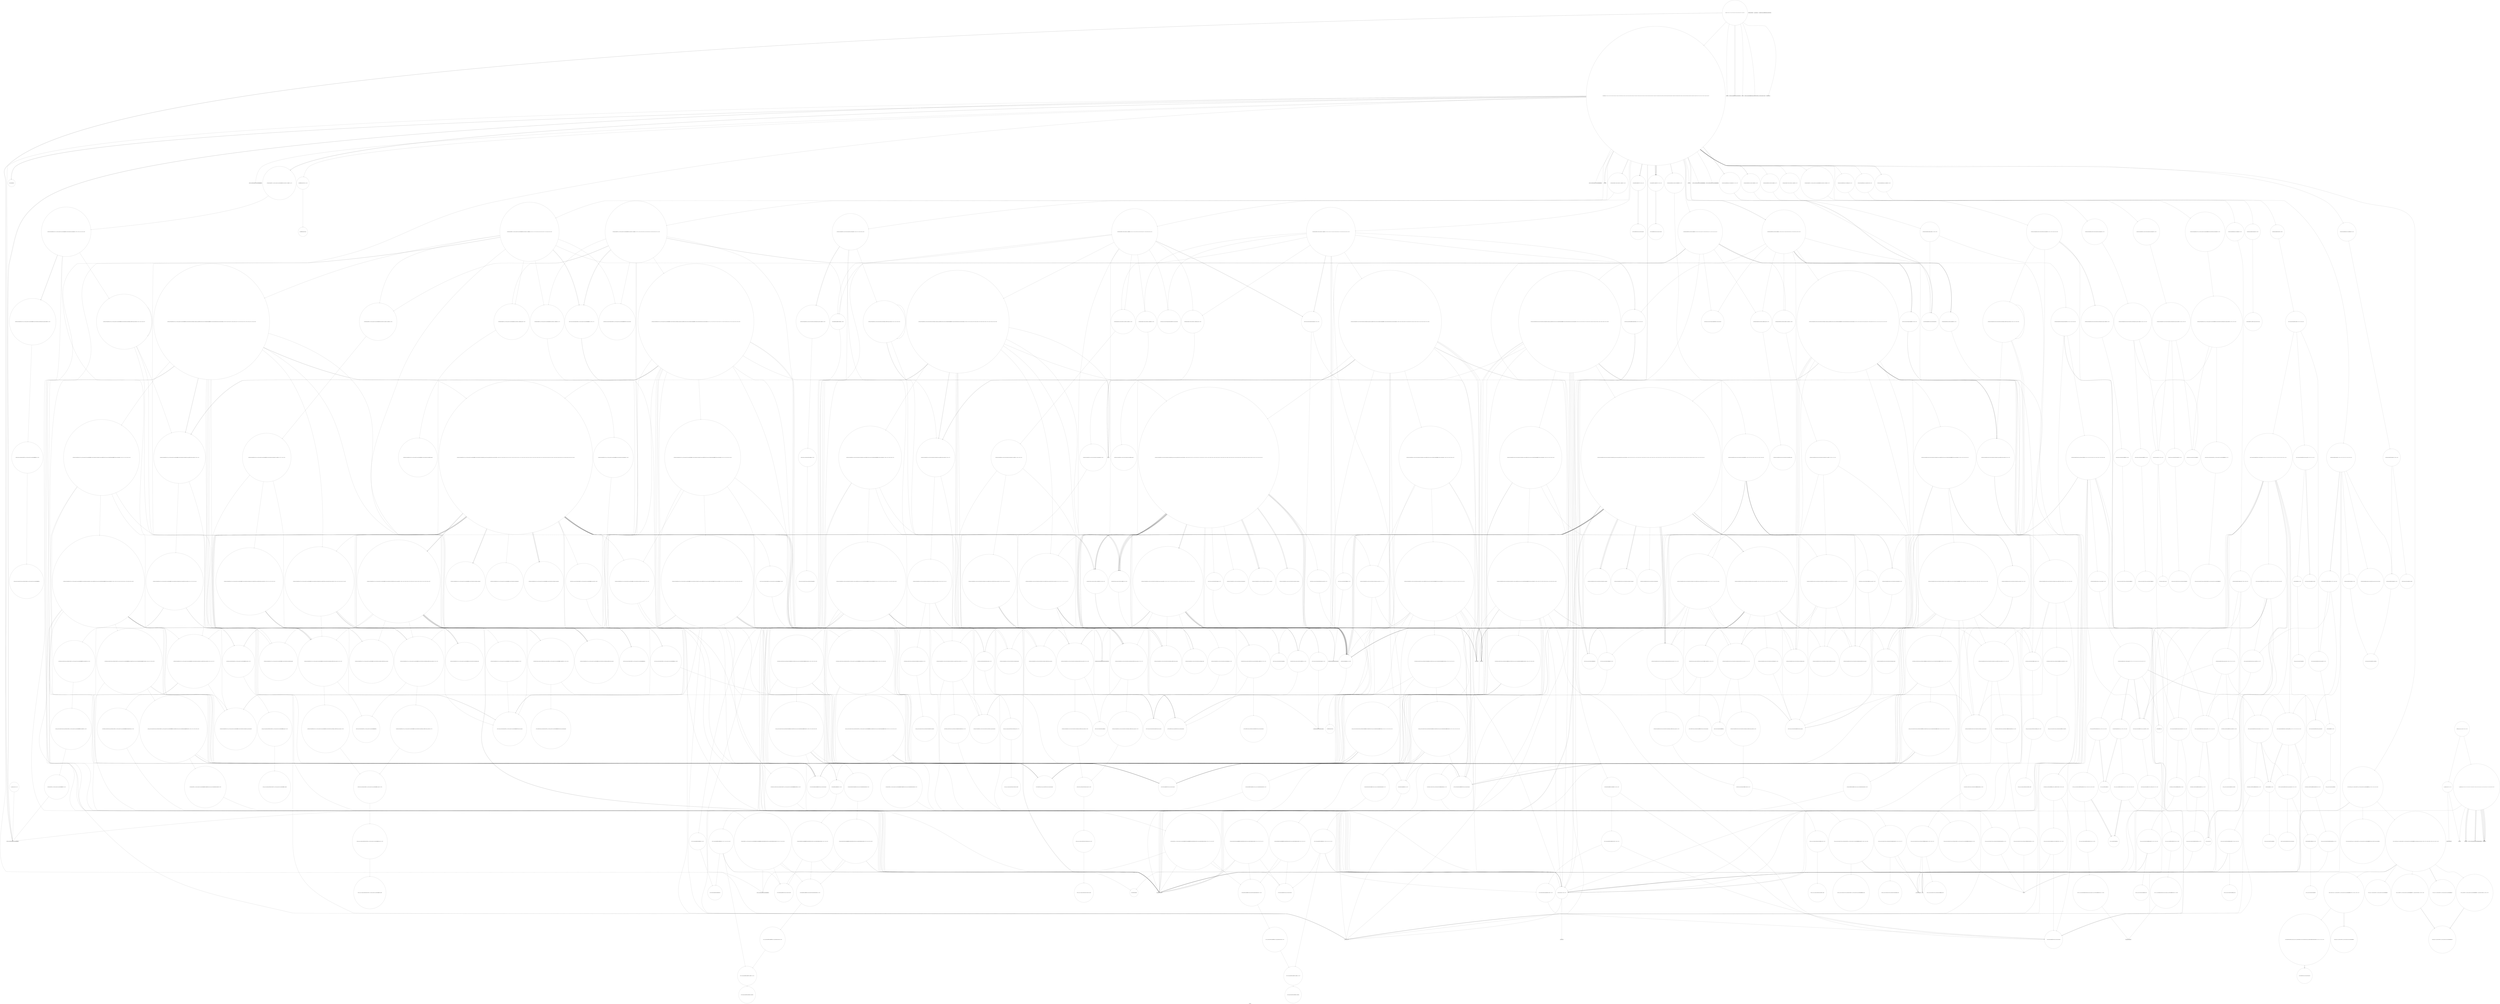 digraph "Call Graph" {
	label="Call Graph";

	Node0x560d7581c9b0 [shape=record,shape=circle,label="{__cxx_global_var_init|{<s0>1|<s1>2}}"];
	Node0x560d7581c9b0:s0 -> Node0x560d7581ca30[color=black];
	Node0x560d7581c9b0:s1 -> Node0x560d76120150[color=black];
	Node0x560d7612f430 [shape=record,shape=circle,label="{_ZNSt16allocator_traitsISaISt13_Rb_tree_nodeISt4pairIKS1_IllENSt7__cxx1112basic_stringIcSt11char_traitsIcESaIcEEEEEEE8allocateERSC_m|{<s0>862}}"];
	Node0x560d7612f430:s0 -> Node0x560d7612f4b0[color=black];
	Node0x560d7612cab0 [shape=record,shape=circle,label="{_ZSt7forwardISt5tupleIJRKSt4pairIllEEEEOT_RNSt16remove_referenceIS6_E4typeE}"];
	Node0x560d761240f0 [shape=record,shape=circle,label="{_ZSt12__niter_baseIPPSt4pairIllEET_S4_}"];
	Node0x560d76121f50 [shape=record,shape=circle,label="{_ZN9__gnu_cxx13new_allocatorISt13_Rb_tree_nodeISt4pairIKS2_IllENSt7__cxx1112basic_stringIcSt11char_traitsIcESaIcEEEEEE7destroyISB_EEvPT_|{<s0>250}}"];
	Node0x560d76121f50:s0 -> Node0x560d76121fd0[color=black];
	Node0x560d76120dd0 [shape=record,shape=circle,label="{_ZNSt5queueISt4pairIllESt5dequeIS1_SaIS1_EEE3popEv|{<s0>103}}"];
	Node0x560d76120dd0:s0 -> Node0x560d7612c730[color=black];
	Node0x560d76128210 [shape=record,shape=circle,label="{_ZNSt8_Rb_treeISt4pairIllES0_IKS1_S1_ESt10_Select1stIS3_ESt4lessIS1_ESaIS3_EE17_M_construct_nodeIJRKSt21piecewise_construct_tSt5tupleIJRS2_EESE_IJEEEEEvPSt13_Rb_tree_nodeIS3_EDpOT_|{<s0>971|<s1>972|<s2>973|<s3>974|<s4>975|<s5>976|<s6>977|<s7>978|<s8>979|<s9>980|<s10>981}}"];
	Node0x560d76128210:s0 -> Node0x560d76126090[color=black];
	Node0x560d76128210:s1 -> Node0x560d76126110[color=black];
	Node0x560d76128210:s2 -> Node0x560d76124df0[color=black];
	Node0x560d76128210:s3 -> Node0x560d7612cab0[color=black];
	Node0x560d76128210:s4 -> Node0x560d76124ef0[color=black];
	Node0x560d76128210:s5 -> Node0x560d76128290[color=black];
	Node0x560d76128210:s6 -> Node0x560d76122e70[color=black];
	Node0x560d76128210:s7 -> Node0x560d76122750[color=black];
	Node0x560d76128210:s8 -> Node0x560d76127390[color=black];
	Node0x560d76128210:s9 -> Node0x560d76127410[color=black];
	Node0x560d76128210:s10 -> Node0x560d76122df0[color=black];
	Node0x560d7612d8b0 [shape=record,shape=circle,label="{_ZNSt8_Rb_treeISt4pairIllES0_IKS1_S1_ESt10_Select1stIS3_ESt4lessIS1_ESaIS3_EE8_S_valueEPKSt13_Rb_tree_nodeIS3_E|{<s0>659}}"];
	Node0x560d7612d8b0:s0 -> Node0x560d7612d930[color=black];
	Node0x560d76124ef0 [shape=record,shape=circle,label="{_ZSt7forwardISt5tupleIJEEEOT_RNSt16remove_referenceIS2_E4typeE}"];
	Node0x560d76126590 [shape=record,shape=circle,label="{_ZNSt8_Rb_treeISt4pairIllES0_IKS1_lESt10_Select1stIS3_ESt4lessIS1_ESaIS3_EE8_M_eraseEPSt13_Rb_tree_nodeIS3_E|{<s0>286|<s1>287|<s2>288|<s3>289}}"];
	Node0x560d76126590:s0 -> Node0x560d76126710[color=black];
	Node0x560d76126590:s1 -> Node0x560d76126590[color=black];
	Node0x560d76126590:s2 -> Node0x560d76126790[color=black];
	Node0x560d76126590:s3 -> Node0x560d76126810[color=black];
	Node0x560d76122bf0 [shape=record,shape=circle,label="{_ZNSt20_Rb_tree_key_compareISt4lessISt4pairIllEEEC2Ev}"];
	Node0x560d7612e6b0 [shape=record,shape=circle,label="{_ZNSt8_Rb_treeISt4pairIllES0_IKS1_S1_ESt10_Select1stIS3_ESt4lessIS1_ESaIS3_EE5beginEv|{<s0>763}}"];
	Node0x560d7612e6b0:s0 -> Node0x560d7612d7b0[color=black];
	Node0x560d76125cf0 [shape=record,shape=circle,label="{_ZNSt4pairIPSt18_Rb_tree_node_baseS1_EC2IRS1_S4_Lb1EEEOT_OT0_|{<s0>539|<s1>540}}"];
	Node0x560d76125cf0:s0 -> Node0x560d76125f70[color=black];
	Node0x560d76125cf0:s1 -> Node0x560d76125f70[color=black];
	Node0x560d76127390 [shape=record,shape=Mrecord,label="{__cxa_rethrow}"];
	Node0x560d761239f0 [shape=record,shape=circle,label="{_ZNSt11_Deque_baseISt4pairIllESaIS1_EE18_M_deallocate_nodeEPS1_|{<s0>217|<s1>218|<s2>219}}"];
	Node0x560d761239f0:s0 -> Node0x560d76123af0[color=black];
	Node0x560d761239f0:s1 -> Node0x560d76123a70[color=black];
	Node0x560d761239f0:s2 -> Node0x560d76122df0[color=black];
	Node0x560d7581ca30 [shape=record,shape=Mrecord,label="{_ZNSt8ios_base4InitC1Ev}"];
	Node0x560d7612f4b0 [shape=record,shape=circle,label="{_ZN9__gnu_cxx13new_allocatorISt13_Rb_tree_nodeISt4pairIKS2_IllENSt7__cxx1112basic_stringIcSt11char_traitsIcESaIcEEEEEE8allocateEmPKv|{<s0>863|<s1>864|<s2>865}}"];
	Node0x560d7612f4b0:s0 -> Node0x560d7612f530[color=black];
	Node0x560d7612f4b0:s1 -> Node0x560d76127690[color=black];
	Node0x560d7612f4b0:s2 -> Node0x560d76127710[color=black];
	Node0x560d7612cb30 [shape=record,shape=circle,label="{_ZNSt8_Rb_treeISt4pairIllES0_IKS1_lESt10_Select1stIS3_ESt4lessIS1_ESaIS3_EE17_M_construct_nodeIJRKSt21piecewise_construct_tSt5tupleIJRS2_EESE_IJEEEEEvPSt13_Rb_tree_nodeIS3_EDpOT_|{<s0>595|<s1>596|<s2>597|<s3>598|<s4>599|<s5>600|<s6>601|<s7>602|<s8>603|<s9>604|<s10>605}}"];
	Node0x560d7612cb30:s0 -> Node0x560d76126a10[color=black];
	Node0x560d7612cb30:s1 -> Node0x560d76126a90[color=black];
	Node0x560d7612cb30:s2 -> Node0x560d76124df0[color=black];
	Node0x560d7612cb30:s3 -> Node0x560d7612cab0[color=black];
	Node0x560d7612cb30:s4 -> Node0x560d76124ef0[color=black];
	Node0x560d7612cb30:s5 -> Node0x560d7612cbb0[color=black];
	Node0x560d7612cb30:s6 -> Node0x560d76122e70[color=black];
	Node0x560d7612cb30:s7 -> Node0x560d76126910[color=black];
	Node0x560d7612cb30:s8 -> Node0x560d76127390[color=black];
	Node0x560d7612cb30:s9 -> Node0x560d76127410[color=black];
	Node0x560d7612cb30:s10 -> Node0x560d76122df0[color=black];
	Node0x560d76124170 [shape=record,shape=circle,label="{_ZNSt11__copy_moveILb0ELb1ESt26random_access_iterator_tagE8__copy_mIPSt4pairIllEEEPT_PKS6_S9_S7_|{<s0>389}}"];
	Node0x560d76124170:s0 -> Node0x560d761241f0[color=black];
	Node0x560d76121fd0 [shape=record,shape=circle,label="{_ZNSt4pairIKS_IllENSt7__cxx1112basic_stringIcSt11char_traitsIcESaIcEEEED2Ev|{<s0>251}}"];
	Node0x560d76121fd0:s0 -> Node0x560d76120450[color=black];
	Node0x560d76120e50 [shape=record,shape=circle,label="{_ZNSt3mapISt4pairIllElSt4lessIS1_ESaIS0_IKS1_lEEEixERS4_|{<s0>104|<s1>105|<s2>106|<s3>107|<s4>108|<s5>109|<s6>110|<s7>111|<s8>112|<s9>113|<s10>114}}"];
	Node0x560d76120e50:s0 -> Node0x560d761243f0[color=black];
	Node0x560d76120e50:s1 -> Node0x560d76120b50[color=black];
	Node0x560d76120e50:s2 -> Node0x560d76120ad0[color=black];
	Node0x560d76120e50:s3 -> Node0x560d76124470[color=black];
	Node0x560d76120e50:s4 -> Node0x560d76124570[color=black];
	Node0x560d76120e50:s5 -> Node0x560d761244f0[color=black];
	Node0x560d76120e50:s6 -> Node0x560d76124670[color=black];
	Node0x560d76120e50:s7 -> Node0x560d7612c9b0[color=black];
	Node0x560d76120e50:s8 -> Node0x560d7612c930[color=black];
	Node0x560d76120e50:s9 -> Node0x560d76120d50[color=black];
	Node0x560d76120e50:s10 -> Node0x560d76124570[color=black];
	Node0x560d76128290 [shape=record,shape=circle,label="{_ZNSt16allocator_traitsISaISt13_Rb_tree_nodeISt4pairIKS1_IllES2_EEEE9constructIS4_JRKSt21piecewise_construct_tSt5tupleIJRS3_EESC_IJEEEEEvRS6_PT_DpOT0_|{<s0>982|<s1>983|<s2>984|<s3>985}}"];
	Node0x560d76128290:s0 -> Node0x560d76124df0[color=black];
	Node0x560d76128290:s1 -> Node0x560d7612cab0[color=black];
	Node0x560d76128290:s2 -> Node0x560d76124ef0[color=black];
	Node0x560d76128290:s3 -> Node0x560d76128310[color=black];
	Node0x560d7612d930 [shape=record,shape=circle,label="{_ZNKSt13_Rb_tree_nodeISt4pairIKS0_IllES1_EE9_M_valptrEv|{<s0>660}}"];
	Node0x560d7612d930:s0 -> Node0x560d7612d9b0[color=black];
	Node0x560d76124f70 [shape=record,shape=circle,label="{_ZNSt8_Rb_treeISt4pairIllES0_IKS1_lESt10_Select1stIS3_ESt4lessIS1_ESaIS3_EE29_M_get_insert_hint_unique_posESt23_Rb_tree_const_iteratorIS3_ERS2_|{<s0>438|<s1>439|<s2>440|<s3>441|<s4>442|<s5>443|<s6>444|<s7>445|<s8>446|<s9>447|<s10>448|<s11>449|<s12>450|<s13>451|<s14>452|<s15>453|<s16>454|<s17>455|<s18>456|<s19>457|<s20>458|<s21>459|<s22>460|<s23>461|<s24>462|<s25>463|<s26>464|<s27>465|<s28>466|<s29>467|<s30>468|<s31>469|<s32>470|<s33>471|<s34>472|<s35>473|<s36>474}}"];
	Node0x560d76124f70:s0 -> Node0x560d76125970[color=black];
	Node0x560d76124f70:s1 -> Node0x560d76124870[color=black];
	Node0x560d76124f70:s2 -> Node0x560d761259f0[color=black];
	Node0x560d76124f70:s3 -> Node0x560d76125af0[color=black];
	Node0x560d76124f70:s4 -> Node0x560d76125a70[color=black];
	Node0x560d76124f70:s5 -> Node0x560d761244f0[color=black];
	Node0x560d76124f70:s6 -> Node0x560d76125af0[color=black];
	Node0x560d76124f70:s7 -> Node0x560d76125b70[color=black];
	Node0x560d76124f70:s8 -> Node0x560d76125bf0[color=black];
	Node0x560d76124f70:s9 -> Node0x560d76125a70[color=black];
	Node0x560d76124f70:s10 -> Node0x560d761244f0[color=black];
	Node0x560d76124f70:s11 -> Node0x560d76120d50[color=black];
	Node0x560d76124f70:s12 -> Node0x560d76125c70[color=black];
	Node0x560d76124f70:s13 -> Node0x560d76125c70[color=black];
	Node0x560d76124f70:s14 -> Node0x560d76125c70[color=black];
	Node0x560d76124f70:s15 -> Node0x560d76125cf0[color=black];
	Node0x560d76124f70:s16 -> Node0x560d76125d70[color=black];
	Node0x560d76124f70:s17 -> Node0x560d76125a70[color=black];
	Node0x560d76124f70:s18 -> Node0x560d761244f0[color=black];
	Node0x560d76124f70:s19 -> Node0x560d76126710[color=black];
	Node0x560d76124f70:s20 -> Node0x560d76125b70[color=black];
	Node0x560d76124f70:s21 -> Node0x560d76125cf0[color=black];
	Node0x560d76124f70:s22 -> Node0x560d76125bf0[color=black];
	Node0x560d76124f70:s23 -> Node0x560d76125a70[color=black];
	Node0x560d76124f70:s24 -> Node0x560d761244f0[color=black];
	Node0x560d76124f70:s25 -> Node0x560d76120d50[color=black];
	Node0x560d76124f70:s26 -> Node0x560d76125af0[color=black];
	Node0x560d76124f70:s27 -> Node0x560d76125af0[color=black];
	Node0x560d76124f70:s28 -> Node0x560d76125b70[color=black];
	Node0x560d76124f70:s29 -> Node0x560d76125df0[color=black];
	Node0x560d76124f70:s30 -> Node0x560d76125a70[color=black];
	Node0x560d76124f70:s31 -> Node0x560d761244f0[color=black];
	Node0x560d76124f70:s32 -> Node0x560d76126710[color=black];
	Node0x560d76124f70:s33 -> Node0x560d76125b70[color=black];
	Node0x560d76124f70:s34 -> Node0x560d76125cf0[color=black];
	Node0x560d76124f70:s35 -> Node0x560d76125bf0[color=black];
	Node0x560d76124f70:s36 -> Node0x560d76125e70[color=black];
	Node0x560d76126610 [shape=record,shape=circle,label="{_ZNSt8_Rb_treeISt4pairIllES0_IKS1_lESt10_Select1stIS3_ESt4lessIS1_ESaIS3_EE8_M_beginEv}"];
	Node0x560d76122c70 [shape=record,shape=circle,label="{_ZNSt15_Rb_tree_headerC2Ev|{<s0>184|<s1>185}}"];
	Node0x560d76122c70:s0 -> Node0x560d76122d70[color=black];
	Node0x560d76122c70:s1 -> Node0x560d76122df0[color=black];
	Node0x560d7612e730 [shape=record,shape=circle,label="{_ZNSt4pairIPSt18_Rb_tree_node_baseS1_EC2IRPSt13_Rb_tree_nodeIS_IKS_IllES5_EERS1_Lb1EEEOT_OT0_|{<s0>764|<s1>765}}"];
	Node0x560d7612e730:s0 -> Node0x560d7612e7b0[color=black];
	Node0x560d7612e730:s1 -> Node0x560d76125f70[color=black];
	Node0x560d76125d70 [shape=record,shape=circle,label="{_ZNSt17_Rb_tree_iteratorISt4pairIKS0_IllElEEmmEv|{<s0>541}}"];
	Node0x560d76125d70:s0 -> Node0x560d7612c1b0[color=black];
	Node0x560d76127410 [shape=record,shape=Mrecord,label="{__cxa_end_catch}"];
	Node0x560d76123a70 [shape=record,shape=circle,label="{_ZNSt16allocator_traitsISaISt4pairIllEEE10deallocateERS2_PS1_m|{<s0>220}}"];
	Node0x560d76123a70:s0 -> Node0x560d76123b70[color=black];
	Node0x560d761200d0 [shape=record,shape=Mrecord,label="{_ZNSt8ios_base4InitD1Ev}"];
	Node0x560d7612f530 [shape=record,shape=circle,label="{_ZNK9__gnu_cxx13new_allocatorISt13_Rb_tree_nodeISt4pairIKS2_IllENSt7__cxx1112basic_stringIcSt11char_traitsIcESaIcEEEEEE8max_sizeEv}"];
	Node0x560d7612cbb0 [shape=record,shape=circle,label="{_ZNSt16allocator_traitsISaISt13_Rb_tree_nodeISt4pairIKS1_IllElEEEE9constructIS4_JRKSt21piecewise_construct_tSt5tupleIJRS3_EESC_IJEEEEEvRS6_PT_DpOT0_|{<s0>606|<s1>607|<s2>608|<s3>609}}"];
	Node0x560d7612cbb0:s0 -> Node0x560d76124df0[color=black];
	Node0x560d7612cbb0:s1 -> Node0x560d7612cab0[color=black];
	Node0x560d7612cbb0:s2 -> Node0x560d76124ef0[color=black];
	Node0x560d7612cbb0:s3 -> Node0x560d7612cc30[color=black];
	Node0x560d761241f0 [shape=record,shape=Mrecord,label="{llvm.memmove.p0i8.p0i8.i64}"];
	Node0x560d76122050 [shape=record,shape=circle,label="{_ZN9__gnu_cxx16__aligned_membufISt4pairIKS1_IllENSt7__cxx1112basic_stringIcSt11char_traitsIcESaIcEEEEE6_M_ptrEv|{<s0>252}}"];
	Node0x560d76122050:s0 -> Node0x560d761220d0[color=black];
	Node0x560d76120ed0 [shape=record,shape=circle,label="{_ZNSt3mapISt4pairIllES1_St4lessIS1_ESaIS0_IKS1_S1_EEEixEOS1_|{<s0>115|<s1>116|<s2>117|<s3>118|<s4>119|<s5>120|<s6>121|<s7>122|<s8>123|<s9>124|<s10>125|<s11>126}}"];
	Node0x560d76120ed0:s0 -> Node0x560d7612d230[color=black];
	Node0x560d76120ed0:s1 -> Node0x560d7612d330[color=black];
	Node0x560d76120ed0:s2 -> Node0x560d7612d2b0[color=black];
	Node0x560d76120ed0:s3 -> Node0x560d7612d3b0[color=black];
	Node0x560d76120ed0:s4 -> Node0x560d7612d430[color=black];
	Node0x560d76120ed0:s5 -> Node0x560d761244f0[color=black];
	Node0x560d76120ed0:s6 -> Node0x560d7612d530[color=black];
	Node0x560d76120ed0:s7 -> Node0x560d76127a90[color=black];
	Node0x560d76120ed0:s8 -> Node0x560d761246f0[color=black];
	Node0x560d76120ed0:s9 -> Node0x560d7612d4b0[color=black];
	Node0x560d76120ed0:s10 -> Node0x560d76120d50[color=black];
	Node0x560d76120ed0:s11 -> Node0x560d7612d430[color=black];
	Node0x560d76128310 [shape=record,shape=circle,label="{_ZN9__gnu_cxx13new_allocatorISt13_Rb_tree_nodeISt4pairIKS2_IllES3_EEE9constructIS5_JRKSt21piecewise_construct_tSt5tupleIJRS4_EESC_IJEEEEEvPT_DpOT0_|{<s0>986|<s1>987|<s2>988|<s3>989|<s4>990}}"];
	Node0x560d76128310:s0 -> Node0x560d76124df0[color=black];
	Node0x560d76128310:s1 -> Node0x560d7612cab0[color=black];
	Node0x560d76128310:s2 -> Node0x560d7612ccb0[color=black];
	Node0x560d76128310:s3 -> Node0x560d76124ef0[color=black];
	Node0x560d76128310:s4 -> Node0x560d76128390[color=black];
	Node0x560d7612d9b0 [shape=record,shape=circle,label="{_ZNK9__gnu_cxx16__aligned_membufISt4pairIKS1_IllES2_EE6_M_ptrEv|{<s0>661}}"];
	Node0x560d7612d9b0:s0 -> Node0x560d7612da30[color=black];
	Node0x560d76124ff0 [shape=record,shape=circle,label="{_ZNSt8_Rb_treeISt4pairIllES0_IKS1_lESt10_Select1stIS3_ESt4lessIS1_ESaIS3_EE14_M_insert_nodeEPSt18_Rb_tree_node_baseSB_PSt13_Rb_tree_nodeIS3_E|{<s0>475|<s1>476|<s2>477|<s3>478|<s4>479|<s5>480}}"];
	Node0x560d76124ff0:s0 -> Node0x560d76124870[color=black];
	Node0x560d76124ff0:s1 -> Node0x560d761248f0[color=black];
	Node0x560d76124ff0:s2 -> Node0x560d76125a70[color=black];
	Node0x560d76124ff0:s3 -> Node0x560d761244f0[color=black];
	Node0x560d76124ff0:s4 -> Node0x560d7612c2b0[color=black];
	Node0x560d76124ff0:s5 -> Node0x560d76124970[color=black];
	Node0x560d76126690 [shape=record,shape=circle,label="{_ZNSt8_Rb_treeISt4pairIllES0_IKS1_lESt10_Select1stIS3_ESt4lessIS1_ESaIS3_EE13_Rb_tree_implIS7_Lb1EED2Ev|{<s0>290}}"];
	Node0x560d76126690:s0 -> Node0x560d76126d90[color=black];
	Node0x560d76122cf0 [shape=record,shape=circle,label="{_ZN9__gnu_cxx13new_allocatorISt13_Rb_tree_nodeISt4pairIKS2_IllElEEEC2Ev}"];
	Node0x560d7612e7b0 [shape=record,shape=circle,label="{_ZSt7forwardIRPSt13_Rb_tree_nodeISt4pairIKS1_IllES2_EEEOT_RNSt16remove_referenceIS8_E4typeE}"];
	Node0x560d76125df0 [shape=record,shape=circle,label="{_ZNSt17_Rb_tree_iteratorISt4pairIKS0_IllElEEppEv|{<s0>542}}"];
	Node0x560d76125df0:s0 -> Node0x560d7612c230[color=black];
	Node0x560d76127490 [shape=record,shape=circle,label="{_ZNSt15_Deque_iteratorISt4pairIllERS1_PS1_E11_M_set_nodeEPS3_|{<s0>336}}"];
	Node0x560d76127490:s0 -> Node0x560d76127990[color=black];
	Node0x560d76123af0 [shape=record,shape=circle,label="{_ZSt16__deque_buf_sizem}"];
	Node0x560d76120150 [shape=record,shape=Mrecord,label="{__cxa_atexit}"];
	Node0x560d7612f5b0 [shape=record,shape=circle,label="{_ZNSt16allocator_traitsISaISt13_Rb_tree_nodeISt4pairIKS1_IllENSt7__cxx1112basic_stringIcSt11char_traitsIcESaIcEEEEEEE9constructISA_JRKSt21piecewise_construct_tSt5tupleIJOS2_EESI_IJEEEEEvRSC_PT_DpOT0_|{<s0>866|<s1>867|<s2>868|<s3>869}}"];
	Node0x560d7612f5b0:s0 -> Node0x560d76124df0[color=black];
	Node0x560d7612f5b0:s1 -> Node0x560d76124e70[color=black];
	Node0x560d7612f5b0:s2 -> Node0x560d76124ef0[color=black];
	Node0x560d7612f5b0:s3 -> Node0x560d7612f630[color=black];
	Node0x560d7612cc30 [shape=record,shape=circle,label="{_ZN9__gnu_cxx13new_allocatorISt13_Rb_tree_nodeISt4pairIKS2_IllElEEE9constructIS5_JRKSt21piecewise_construct_tSt5tupleIJRS4_EESC_IJEEEEEvPT_DpOT0_|{<s0>610|<s1>611|<s2>612|<s3>613|<s4>614}}"];
	Node0x560d7612cc30:s0 -> Node0x560d76124df0[color=black];
	Node0x560d7612cc30:s1 -> Node0x560d7612cab0[color=black];
	Node0x560d7612cc30:s2 -> Node0x560d7612ccb0[color=black];
	Node0x560d7612cc30:s3 -> Node0x560d76124ef0[color=black];
	Node0x560d7612cc30:s4 -> Node0x560d7612cd30[color=black];
	Node0x560d76124270 [shape=record,shape=circle,label="{_ZSt23__copy_move_backward_a2ILb0EPPSt4pairIllES3_ET1_T0_S5_S4_|{<s0>390|<s1>391|<s2>392|<s3>393}}"];
	Node0x560d76124270:s0 -> Node0x560d761240f0[color=black];
	Node0x560d76124270:s1 -> Node0x560d761240f0[color=black];
	Node0x560d76124270:s2 -> Node0x560d761240f0[color=black];
	Node0x560d76124270:s3 -> Node0x560d761242f0[color=black];
	Node0x560d761220d0 [shape=record,shape=circle,label="{_ZN9__gnu_cxx16__aligned_membufISt4pairIKS1_IllENSt7__cxx1112basic_stringIcSt11char_traitsIcESaIcEEEEE7_M_addrEv}"];
	Node0x560d76120f50 [shape=record,shape=circle,label="{_ZNSt4pairIllEaSERKS0_}"];
	Node0x560d76128390 [shape=record,shape=circle,label="{_ZNSt4pairIKS_IllES0_EC2IJRS1_EJEEESt21piecewise_construct_tSt5tupleIJDpT_EES6_IJDpT0_EE|{<s0>991}}"];
	Node0x560d76128390:s0 -> Node0x560d76128410[color=black];
	Node0x560d7612da30 [shape=record,shape=circle,label="{_ZNK9__gnu_cxx16__aligned_membufISt4pairIKS1_IllES2_EE7_M_addrEv}"];
	Node0x560d76125070 [shape=record,shape=Mrecord,label="{llvm.trap}"];
	Node0x560d76126710 [shape=record,shape=circle,label="{_ZNSt8_Rb_treeISt4pairIllES0_IKS1_lESt10_Select1stIS3_ESt4lessIS1_ESaIS3_EE8_S_rightEPSt18_Rb_tree_node_base}"];
	Node0x560d76122d70 [shape=record,shape=circle,label="{_ZNSt15_Rb_tree_header8_M_resetEv}"];
	Node0x560d7612e830 [shape=record,shape=circle,label="{_ZNSt3mapISt4pairIllENSt7__cxx1112basic_stringIcSt11char_traitsIcESaIcEEESt4lessIS1_ESaIS0_IKS1_S7_EEE11lower_boundERSA_|{<s0>766}}"];
	Node0x560d7612e830:s0 -> Node0x560d7612ebb0[color=black];
	Node0x560d76125e70 [shape=record,shape=circle,label="{_ZNSt4pairIPSt18_Rb_tree_node_baseS1_EC2IRS1_Lb1EEEOT_RKS1_|{<s0>543}}"];
	Node0x560d76125e70:s0 -> Node0x560d76125f70[color=black];
	Node0x560d76127510 [shape=record,shape=circle,label="{_ZNSt16allocator_traitsISaIPSt4pairIllEEE8allocateERS3_m|{<s0>337}}"];
	Node0x560d76127510:s0 -> Node0x560d76127590[color=black];
	Node0x560d76123b70 [shape=record,shape=circle,label="{_ZN9__gnu_cxx13new_allocatorISt4pairIllEE10deallocateEPS2_m|{<s0>221}}"];
	Node0x560d76123b70:s0 -> Node0x560d76123bf0[color=black];
	Node0x560d761201d0 [shape=record,shape=circle,label="{__cxx_global_var_init.1|{<s0>3|<s1>4|<s2>5|<s3>6|<s4>7|<s5>8|<s6>9|<s7>10|<s8>11|<s9>12|<s10>13|<s11>14|<s12>15|<s13>16|<s14>17|<s15>18|<s16>19|<s17>20}}"];
	Node0x560d761201d0:s0 -> Node0x560d76120250[color=black];
	Node0x560d761201d0:s1 -> Node0x560d761202d0[color=black];
	Node0x560d761201d0:s2 -> Node0x560d76120250[color=black];
	Node0x560d761201d0:s3 -> Node0x560d761202d0[color=black];
	Node0x560d761201d0:s4 -> Node0x560d76120250[color=black];
	Node0x560d761201d0:s5 -> Node0x560d761202d0[color=black];
	Node0x560d761201d0:s6 -> Node0x560d76120250[color=black];
	Node0x560d761201d0:s7 -> Node0x560d761202d0[color=black];
	Node0x560d761201d0:s8 -> Node0x560d761203d0[color=black];
	Node0x560d761201d0:s9 -> Node0x560d761203d0[color=black];
	Node0x560d761201d0:s10 -> Node0x560d761203d0[color=black];
	Node0x560d761201d0:s11 -> Node0x560d761203d0[color=black];
	Node0x560d761201d0:s12 -> Node0x560d76120150[color=black];
	Node0x560d761201d0:s13 -> Node0x560d761203d0[color=black];
	Node0x560d761201d0:s14 -> Node0x560d761203d0[color=black];
	Node0x560d761201d0:s15 -> Node0x560d761203d0[color=black];
	Node0x560d761201d0:s16 -> Node0x560d761203d0[color=black];
	Node0x560d761201d0:s17 -> Node0x560d76120450[color=black];
	Node0x560d7612f630 [shape=record,shape=circle,label="{_ZN9__gnu_cxx13new_allocatorISt13_Rb_tree_nodeISt4pairIKS2_IllENSt7__cxx1112basic_stringIcSt11char_traitsIcESaIcEEEEEE9constructISB_JRKSt21piecewise_construct_tSt5tupleIJOS3_EESI_IJEEEEEvPT_DpOT0_|{<s0>870|<s1>871|<s2>872|<s3>873|<s4>874}}"];
	Node0x560d7612f630:s0 -> Node0x560d76124df0[color=black];
	Node0x560d7612f630:s1 -> Node0x560d76124e70[color=black];
	Node0x560d7612f630:s2 -> Node0x560d76125470[color=black];
	Node0x560d7612f630:s3 -> Node0x560d76124ef0[color=black];
	Node0x560d7612f630:s4 -> Node0x560d7612f6b0[color=black];
	Node0x560d7612ccb0 [shape=record,shape=circle,label="{_ZNSt5tupleIJRKSt4pairIllEEEC2EOS4_|{<s0>615}}"];
	Node0x560d7612ccb0:s0 -> Node0x560d7612cdb0[color=black];
	Node0x560d761242f0 [shape=record,shape=circle,label="{_ZSt22__copy_move_backward_aILb0EPPSt4pairIllES3_ET1_T0_S5_S4_|{<s0>394}}"];
	Node0x560d761242f0:s0 -> Node0x560d76124370[color=black];
	Node0x560d76122150 [shape=record,shape=circle,label="{_ZNSt16allocator_traitsISaISt13_Rb_tree_nodeISt4pairIKS1_IllENSt7__cxx1112basic_stringIcSt11char_traitsIcESaIcEEEEEEE10deallocateERSC_PSB_m|{<s0>253}}"];
	Node0x560d76122150:s0 -> Node0x560d761221d0[color=black];
	Node0x560d76120fd0 [shape=record,shape=circle,label="{_ZNSt3mapISt4pairIllENSt7__cxx1112basic_stringIcSt11char_traitsIcESaIcEEESt4lessIS1_ESaIS0_IKS1_S7_EEEixEOS1_|{<s0>127|<s1>128|<s2>129|<s3>130|<s4>131|<s5>132|<s6>133|<s7>134|<s8>135|<s9>136|<s10>137|<s11>138}}"];
	Node0x560d76120fd0:s0 -> Node0x560d7612e830[color=black];
	Node0x560d76120fd0:s1 -> Node0x560d7612e930[color=black];
	Node0x560d76120fd0:s2 -> Node0x560d7612e8b0[color=black];
	Node0x560d76120fd0:s3 -> Node0x560d7612e9b0[color=black];
	Node0x560d76120fd0:s4 -> Node0x560d7612ea30[color=black];
	Node0x560d76120fd0:s5 -> Node0x560d761244f0[color=black];
	Node0x560d76120fd0:s6 -> Node0x560d7612eb30[color=black];
	Node0x560d76120fd0:s7 -> Node0x560d76127a90[color=black];
	Node0x560d76120fd0:s8 -> Node0x560d761246f0[color=black];
	Node0x560d76120fd0:s9 -> Node0x560d7612eab0[color=black];
	Node0x560d76120fd0:s10 -> Node0x560d76120d50[color=black];
	Node0x560d76120fd0:s11 -> Node0x560d7612ea30[color=black];
	Node0x560d76128410 [shape=record,shape=circle,label="{_ZNSt4pairIKS_IllES0_EC2IJRS1_EJLm0EEJEJEEERSt5tupleIJDpT_EERS5_IJDpT1_EESt12_Index_tupleIJXspT0_EEESE_IJXspT2_EEE|{<s0>992|<s1>993|<s2>994|<s3>995}}"];
	Node0x560d76128410:s0 -> Node0x560d7612d0b0[color=black];
	Node0x560d76128410:s1 -> Node0x560d7612ce30[color=black];
	Node0x560d76128410:s2 -> Node0x560d76120d50[color=black];
	Node0x560d76128410:s3 -> Node0x560d7612e1b0[color=black];
	Node0x560d7612dab0 [shape=record,shape=circle,label="{_ZNSt8_Rb_treeISt4pairIllES0_IKS1_S1_ESt10_Select1stIS3_ESt4lessIS1_ESaIS3_EE3endEv|{<s0>662}}"];
	Node0x560d7612dab0:s0 -> Node0x560d7612d7b0[color=black];
	Node0x560d761250f0 [shape=record,shape=circle,label="{_ZNSt8_Rb_treeISt4pairIllES0_IKS1_lESt10_Select1stIS3_ESt4lessIS1_ESaIS3_EE11_M_get_nodeEv|{<s0>481|<s1>482}}"];
	Node0x560d761250f0:s0 -> Node0x560d76126a10[color=black];
	Node0x560d761250f0:s1 -> Node0x560d761251f0[color=black];
	Node0x560d76126790 [shape=record,shape=circle,label="{_ZNSt8_Rb_treeISt4pairIllES0_IKS1_lESt10_Select1stIS3_ESt4lessIS1_ESaIS3_EE7_S_leftEPSt18_Rb_tree_node_base}"];
	Node0x560d76122df0 [shape=record,shape=circle,label="{__clang_call_terminate|{<s0>186|<s1>187}}"];
	Node0x560d76122df0:s0 -> Node0x560d76122e70[color=black];
	Node0x560d76122df0:s1 -> Node0x560d76122ef0[color=black];
	Node0x560d7612e8b0 [shape=record,shape=circle,label="{_ZNKSt17_Rb_tree_iteratorISt4pairIKS0_IllENSt7__cxx1112basic_stringIcSt11char_traitsIcESaIcEEEEEeqERKSA_}"];
	Node0x560d76125ef0 [shape=record,shape=circle,label="{_ZNSt8_Rb_treeISt4pairIllES0_IKS1_lESt10_Select1stIS3_ESt4lessIS1_ESaIS3_EE8_S_valueEPKSt18_Rb_tree_node_base|{<s0>544}}"];
	Node0x560d76125ef0:s0 -> Node0x560d76124af0[color=black];
	Node0x560d76127590 [shape=record,shape=circle,label="{_ZN9__gnu_cxx13new_allocatorIPSt4pairIllEE8allocateEmPKv|{<s0>338|<s1>339|<s2>340}}"];
	Node0x560d76127590:s0 -> Node0x560d76127610[color=black];
	Node0x560d76127590:s1 -> Node0x560d76127690[color=black];
	Node0x560d76127590:s2 -> Node0x560d76127710[color=black];
	Node0x560d76123bf0 [shape=record,shape=Mrecord,label="{_ZdlPv}"];
	Node0x560d76120250 [shape=record,shape=Mrecord,label="{_ZNSaIcEC1Ev}"];
	Node0x560d7612f6b0 [shape=record,shape=circle,label="{_ZNSt4pairIKS_IllENSt7__cxx1112basic_stringIcSt11char_traitsIcESaIcEEEEC2IJOS0_EJEEESt21piecewise_construct_tSt5tupleIJDpT_EESC_IJDpT0_EE|{<s0>875}}"];
	Node0x560d7612f6b0:s0 -> Node0x560d7612f730[color=black];
	Node0x560d7612cd30 [shape=record,shape=circle,label="{_ZNSt4pairIKS_IllElEC2IJRS1_EJEEESt21piecewise_construct_tSt5tupleIJDpT_EES6_IJDpT0_EE|{<s0>616}}"];
	Node0x560d7612cd30:s0 -> Node0x560d7612d030[color=black];
	Node0x560d76124370 [shape=record,shape=circle,label="{_ZNSt20__copy_move_backwardILb0ELb1ESt26random_access_iterator_tagE13__copy_move_bIPSt4pairIllEEEPT_PKS6_S9_S7_|{<s0>395}}"];
	Node0x560d76124370:s0 -> Node0x560d761241f0[color=black];
	Node0x560d761221d0 [shape=record,shape=circle,label="{_ZN9__gnu_cxx13new_allocatorISt13_Rb_tree_nodeISt4pairIKS2_IllENSt7__cxx1112basic_stringIcSt11char_traitsIcESaIcEEEEEE10deallocateEPSC_m|{<s0>254}}"];
	Node0x560d761221d0:s0 -> Node0x560d76123bf0[color=black];
	Node0x560d76121050 [shape=record,shape=Mrecord,label="{_ZNSt7__cxx1112basic_stringIcSt11char_traitsIcESaIcEEaSERKS4_}"];
	Node0x560d76128490 [shape=record,shape=circle,label="{_ZSt9__reverseIN9__gnu_cxx17__normal_iteratorIPcNSt7__cxx1112basic_stringIcSt11char_traitsIcESaIcEEEEEEvT_SA_St26random_access_iterator_tag|{<s0>996|<s1>997|<s2>998|<s3>999|<s4>1000|<s5>1001|<s6>1002|<s7>1003}}"];
	Node0x560d76128490:s0 -> Node0x560d76128590[color=black];
	Node0x560d76128490:s1 -> Node0x560d76128610[color=black];
	Node0x560d76128490:s2 -> Node0x560d76128690[color=black];
	Node0x560d76128490:s3 -> Node0x560d76120d50[color=black];
	Node0x560d76128490:s4 -> Node0x560d76120d50[color=black];
	Node0x560d76128490:s5 -> Node0x560d76128710[color=black];
	Node0x560d76128490:s6 -> Node0x560d76128790[color=black];
	Node0x560d76128490:s7 -> Node0x560d76128610[color=black];
	Node0x560d7612db30 [shape=record,shape=circle,label="{_ZNKSt8_Rb_treeISt4pairIllES0_IKS1_S1_ESt10_Select1stIS3_ESt4lessIS1_ESaIS3_EE8key_compEv}"];
	Node0x560d76125170 [shape=record,shape=circle,label="{_ZNSt8_Rb_treeISt4pairIllES0_IKS1_lESt10_Select1stIS3_ESt4lessIS1_ESaIS3_EE17_M_construct_nodeIJRKSt21piecewise_construct_tSt5tupleIJOS1_EESE_IJEEEEEvPSt13_Rb_tree_nodeIS3_EDpOT_|{<s0>483|<s1>484|<s2>485|<s3>486|<s4>487|<s5>488|<s6>489|<s7>490|<s8>491|<s9>492|<s10>493}}"];
	Node0x560d76125170:s0 -> Node0x560d76126a10[color=black];
	Node0x560d76125170:s1 -> Node0x560d76126a90[color=black];
	Node0x560d76125170:s2 -> Node0x560d76124df0[color=black];
	Node0x560d76125170:s3 -> Node0x560d76124e70[color=black];
	Node0x560d76125170:s4 -> Node0x560d76124ef0[color=black];
	Node0x560d76125170:s5 -> Node0x560d76125370[color=black];
	Node0x560d76125170:s6 -> Node0x560d76122e70[color=black];
	Node0x560d76125170:s7 -> Node0x560d76126910[color=black];
	Node0x560d76125170:s8 -> Node0x560d76127390[color=black];
	Node0x560d76125170:s9 -> Node0x560d76127410[color=black];
	Node0x560d76125170:s10 -> Node0x560d76122df0[color=black];
	Node0x560d76126810 [shape=record,shape=circle,label="{_ZNSt8_Rb_treeISt4pairIllES0_IKS1_lESt10_Select1stIS3_ESt4lessIS1_ESaIS3_EE12_M_drop_nodeEPSt13_Rb_tree_nodeIS3_E|{<s0>291|<s1>292}}"];
	Node0x560d76126810:s0 -> Node0x560d76126890[color=black];
	Node0x560d76126810:s1 -> Node0x560d76126910[color=black];
	Node0x560d76122e70 [shape=record,shape=Mrecord,label="{__cxa_begin_catch}"];
	Node0x560d7612e930 [shape=record,shape=circle,label="{_ZNSt3mapISt4pairIllENSt7__cxx1112basic_stringIcSt11char_traitsIcESaIcEEESt4lessIS1_ESaIS0_IKS1_S7_EEE3endEv|{<s0>767}}"];
	Node0x560d7612e930:s0 -> Node0x560d7612f0b0[color=black];
	Node0x560d76125f70 [shape=record,shape=circle,label="{_ZSt7forwardIRPSt18_Rb_tree_node_baseEOT_RNSt16remove_referenceIS3_E4typeE}"];
	Node0x560d76127610 [shape=record,shape=circle,label="{_ZNK9__gnu_cxx13new_allocatorIPSt4pairIllEE8max_sizeEv}"];
	Node0x560d76123c70 [shape=record,shape=circle,label="{_ZNKSt11_Deque_baseISt4pairIllESaIS1_EE20_M_get_map_allocatorEv|{<s0>222|<s1>223}}"];
	Node0x560d76123c70:s0 -> Node0x560d76123df0[color=black];
	Node0x560d76123c70:s1 -> Node0x560d76123e70[color=black];
	Node0x560d761202d0 [shape=record,shape=Mrecord,label="{_ZNSt7__cxx1112basic_stringIcSt11char_traitsIcESaIcEEC1EPKcRKS3_}"];
	Node0x560d7612f730 [shape=record,shape=circle,label="{_ZNSt4pairIKS_IllENSt7__cxx1112basic_stringIcSt11char_traitsIcESaIcEEEEC2IJOS0_EJLm0EEJEJEEERSt5tupleIJDpT_EERSB_IJDpT1_EESt12_Index_tupleIJXspT0_EEESK_IJXspT2_EEE|{<s0>876|<s1>877|<s2>878|<s3>879}}"];
	Node0x560d7612f730:s0 -> Node0x560d76125870[color=black];
	Node0x560d7612f730:s1 -> Node0x560d761255f0[color=black];
	Node0x560d7612f730:s2 -> Node0x560d76120d50[color=black];
	Node0x560d7612f730:s3 -> Node0x560d761210d0[color=black];
	Node0x560d7612cdb0 [shape=record,shape=circle,label="{_ZNSt11_Tuple_implILm0EJRKSt4pairIllEEEC2EOS4_|{<s0>617|<s1>618|<s2>619|<s3>620}}"];
	Node0x560d7612cdb0:s0 -> Node0x560d7612ceb0[color=black];
	Node0x560d7612cdb0:s1 -> Node0x560d7612ce30[color=black];
	Node0x560d7612cdb0:s2 -> Node0x560d7612cf30[color=black];
	Node0x560d7612cdb0:s3 -> Node0x560d76122df0[color=black];
	Node0x560d761243f0 [shape=record,shape=circle,label="{_ZNSt3mapISt4pairIllElSt4lessIS1_ESaIS0_IKS1_lEEE11lower_boundERS4_|{<s0>396}}"];
	Node0x560d761243f0:s0 -> Node0x560d76124770[color=black];
	Node0x560d76122250 [shape=record,shape=circle,label="{_ZNSaISt13_Rb_tree_nodeISt4pairIKS0_IllENSt7__cxx1112basic_stringIcSt11char_traitsIcESaIcEEEEEED2Ev|{<s0>255}}"];
	Node0x560d76122250:s0 -> Node0x560d761222d0[color=black];
	Node0x560d761210d0 [shape=record,shape=Mrecord,label="{_ZNSt7__cxx1112basic_stringIcSt11char_traitsIcESaIcEEC1Ev}"];
	Node0x560d76128510 [shape=record,shape=circle,label="{_ZSt19__iterator_categoryIN9__gnu_cxx17__normal_iteratorIPcNSt7__cxx1112basic_stringIcSt11char_traitsIcESaIcEEEEEENSt15iterator_traitsIT_E17iterator_categoryERKSB_}"];
	Node0x560d7612dbb0 [shape=record,shape=circle,label="{_ZNSt8_Rb_treeISt4pairIllES0_IKS1_S1_ESt10_Select1stIS3_ESt4lessIS1_ESaIS3_EE14_M_create_nodeIJRKSt21piecewise_construct_tSt5tupleIJOS1_EESE_IJEEEEEPSt13_Rb_tree_nodeIS3_EDpOT_|{<s0>663|<s1>664|<s2>665|<s3>666|<s4>667}}"];
	Node0x560d7612dbb0:s0 -> Node0x560d7612dd30[color=black];
	Node0x560d7612dbb0:s1 -> Node0x560d76124df0[color=black];
	Node0x560d7612dbb0:s2 -> Node0x560d76124e70[color=black];
	Node0x560d7612dbb0:s3 -> Node0x560d76124ef0[color=black];
	Node0x560d7612dbb0:s4 -> Node0x560d7612ddb0[color=black];
	Node0x560d761251f0 [shape=record,shape=circle,label="{_ZNSt16allocator_traitsISaISt13_Rb_tree_nodeISt4pairIKS1_IllElEEEE8allocateERS6_m|{<s0>494}}"];
	Node0x560d761251f0:s0 -> Node0x560d76125270[color=black];
	Node0x560d76126890 [shape=record,shape=circle,label="{_ZNSt8_Rb_treeISt4pairIllES0_IKS1_lESt10_Select1stIS3_ESt4lessIS1_ESaIS3_EE15_M_destroy_nodeEPSt13_Rb_tree_nodeIS3_E|{<s0>293|<s1>294|<s2>295|<s3>296}}"];
	Node0x560d76126890:s0 -> Node0x560d76126a10[color=black];
	Node0x560d76126890:s1 -> Node0x560d76126a90[color=black];
	Node0x560d76126890:s2 -> Node0x560d76126990[color=black];
	Node0x560d76126890:s3 -> Node0x560d76122df0[color=black];
	Node0x560d76122ef0 [shape=record,shape=Mrecord,label="{_ZSt9terminatev}"];
	Node0x560d7612e9b0 [shape=record,shape=circle,label="{_ZNKSt3mapISt4pairIllENSt7__cxx1112basic_stringIcSt11char_traitsIcESaIcEEESt4lessIS1_ESaIS0_IKS1_S7_EEE8key_compEv|{<s0>768}}"];
	Node0x560d7612e9b0:s0 -> Node0x560d7612f130[color=black];
	Node0x560d7612c030 [shape=record,shape=circle,label="{_ZNSt8_Rb_treeISt4pairIllES0_IKS1_lESt10_Select1stIS3_ESt4lessIS1_ESaIS3_EE5beginEv|{<s0>545}}"];
	Node0x560d7612c030:s0 -> Node0x560d76124970[color=black];
	Node0x560d76127690 [shape=record,shape=Mrecord,label="{_ZSt17__throw_bad_allocv}"];
	Node0x560d76123cf0 [shape=record,shape=circle,label="{_ZNSt16allocator_traitsISaIPSt4pairIllEEE10deallocateERS3_PS2_m|{<s0>224}}"];
	Node0x560d76123cf0:s0 -> Node0x560d76123f70[color=black];
	Node0x560d76120350 [shape=record,shape=Mrecord,label="{__gxx_personality_v0}"];
	Node0x560d7612f7b0 [shape=record,shape=circle,label="{_ZNKSt23_Rb_tree_const_iteratorISt4pairIKS0_IllENSt7__cxx1112basic_stringIcSt11char_traitsIcESaIcEEEEE13_M_const_castEv|{<s0>880}}"];
	Node0x560d7612f7b0:s0 -> Node0x560d7612edb0[color=black];
	Node0x560d7612ce30 [shape=record,shape=circle,label="{_ZSt7forwardIRKSt4pairIllEEOT_RNSt16remove_referenceIS4_E4typeE}"];
	Node0x560d76124470 [shape=record,shape=circle,label="{_ZNKSt3mapISt4pairIllElSt4lessIS1_ESaIS0_IKS1_lEEE8key_compEv|{<s0>397}}"];
	Node0x560d76124470:s0 -> Node0x560d76124c70[color=black];
	Node0x560d761222d0 [shape=record,shape=circle,label="{_ZN9__gnu_cxx13new_allocatorISt13_Rb_tree_nodeISt4pairIKS2_IllENSt7__cxx1112basic_stringIcSt11char_traitsIcESaIcEEEEEED2Ev}"];
	Node0x560d76121150 [shape=record,shape=circle,label="{_ZStneIllEbRKSt4pairIT_T0_ES5_|{<s0>139}}"];
	Node0x560d76121150:s0 -> Node0x560d76123470[color=black];
	Node0x560d76128590 [shape=record,shape=circle,label="{_ZN9__gnu_cxxeqIPcNSt7__cxx1112basic_stringIcSt11char_traitsIcESaIcEEEEEbRKNS_17__normal_iteratorIT_T0_EESD_|{<s0>1004|<s1>1005}}"];
	Node0x560d76128590:s0 -> Node0x560d76128810[color=black];
	Node0x560d76128590:s1 -> Node0x560d76128810[color=black];
	Node0x560d7612dc30 [shape=record,shape=circle,label="{_ZNSt8_Rb_treeISt4pairIllES0_IKS1_S1_ESt10_Select1stIS3_ESt4lessIS1_ESaIS3_EE29_M_get_insert_hint_unique_posESt23_Rb_tree_const_iteratorIS3_ERS2_|{<s0>668|<s1>669|<s2>670|<s3>671|<s4>672|<s5>673|<s6>674|<s7>675|<s8>676|<s9>677|<s10>678|<s11>679|<s12>680|<s13>681|<s14>682|<s15>683|<s16>684|<s17>685|<s18>686|<s19>687|<s20>688|<s21>689|<s22>690|<s23>691|<s24>692|<s25>693|<s26>694|<s27>695|<s28>696|<s29>697|<s30>698|<s31>699|<s32>700|<s33>701|<s34>702|<s35>703|<s36>704}}"];
	Node0x560d7612dc30:s0 -> Node0x560d7612e230[color=black];
	Node0x560d7612dc30:s1 -> Node0x560d7612d6b0[color=black];
	Node0x560d7612dc30:s2 -> Node0x560d7612e2b0[color=black];
	Node0x560d7612dc30:s3 -> Node0x560d7612e3b0[color=black];
	Node0x560d7612dc30:s4 -> Node0x560d7612e330[color=black];
	Node0x560d7612dc30:s5 -> Node0x560d761244f0[color=black];
	Node0x560d7612dc30:s6 -> Node0x560d7612e3b0[color=black];
	Node0x560d7612dc30:s7 -> Node0x560d76125b70[color=black];
	Node0x560d7612dc30:s8 -> Node0x560d7612e430[color=black];
	Node0x560d7612dc30:s9 -> Node0x560d7612e330[color=black];
	Node0x560d7612dc30:s10 -> Node0x560d761244f0[color=black];
	Node0x560d7612dc30:s11 -> Node0x560d76120d50[color=black];
	Node0x560d7612dc30:s12 -> Node0x560d7612e4b0[color=black];
	Node0x560d7612dc30:s13 -> Node0x560d7612e4b0[color=black];
	Node0x560d7612dc30:s14 -> Node0x560d7612e4b0[color=black];
	Node0x560d7612dc30:s15 -> Node0x560d76125cf0[color=black];
	Node0x560d7612dc30:s16 -> Node0x560d7612e530[color=black];
	Node0x560d7612dc30:s17 -> Node0x560d7612e330[color=black];
	Node0x560d7612dc30:s18 -> Node0x560d761244f0[color=black];
	Node0x560d7612dc30:s19 -> Node0x560d76122550[color=black];
	Node0x560d7612dc30:s20 -> Node0x560d76125b70[color=black];
	Node0x560d7612dc30:s21 -> Node0x560d76125cf0[color=black];
	Node0x560d7612dc30:s22 -> Node0x560d7612e430[color=black];
	Node0x560d7612dc30:s23 -> Node0x560d7612e330[color=black];
	Node0x560d7612dc30:s24 -> Node0x560d761244f0[color=black];
	Node0x560d7612dc30:s25 -> Node0x560d76120d50[color=black];
	Node0x560d7612dc30:s26 -> Node0x560d7612e3b0[color=black];
	Node0x560d7612dc30:s27 -> Node0x560d7612e3b0[color=black];
	Node0x560d7612dc30:s28 -> Node0x560d76125b70[color=black];
	Node0x560d7612dc30:s29 -> Node0x560d7612e5b0[color=black];
	Node0x560d7612dc30:s30 -> Node0x560d7612e330[color=black];
	Node0x560d7612dc30:s31 -> Node0x560d761244f0[color=black];
	Node0x560d7612dc30:s32 -> Node0x560d76122550[color=black];
	Node0x560d7612dc30:s33 -> Node0x560d76125b70[color=black];
	Node0x560d7612dc30:s34 -> Node0x560d76125cf0[color=black];
	Node0x560d7612dc30:s35 -> Node0x560d7612e430[color=black];
	Node0x560d7612dc30:s36 -> Node0x560d76125e70[color=black];
	Node0x560d76125270 [shape=record,shape=circle,label="{_ZN9__gnu_cxx13new_allocatorISt13_Rb_tree_nodeISt4pairIKS2_IllElEEE8allocateEmPKv|{<s0>495|<s1>496|<s2>497}}"];
	Node0x560d76125270:s0 -> Node0x560d761252f0[color=black];
	Node0x560d76125270:s1 -> Node0x560d76127690[color=black];
	Node0x560d76125270:s2 -> Node0x560d76127710[color=black];
	Node0x560d76126910 [shape=record,shape=circle,label="{_ZNSt8_Rb_treeISt4pairIllES0_IKS1_lESt10_Select1stIS3_ESt4lessIS1_ESaIS3_EE11_M_put_nodeEPSt13_Rb_tree_nodeIS3_E|{<s0>297|<s1>298|<s2>299}}"];
	Node0x560d76126910:s0 -> Node0x560d76126a10[color=black];
	Node0x560d76126910:s1 -> Node0x560d76126c90[color=black];
	Node0x560d76126910:s2 -> Node0x560d76122df0[color=black];
	Node0x560d76122f70 [shape=record,shape=circle,label="{_ZNSt8_Rb_treeISt4pairIllES0_IKS1_S1_ESt10_Select1stIS3_ESt4lessIS1_ESaIS3_EEC2Ev|{<s0>188}}"];
	Node0x560d76122f70:s0 -> Node0x560d76122ff0[color=black];
	Node0x560d7612ea30 [shape=record,shape=circle,label="{_ZNKSt17_Rb_tree_iteratorISt4pairIKS0_IllENSt7__cxx1112basic_stringIcSt11char_traitsIcESaIcEEEEEdeEv|{<s0>769|<s1>770}}"];
	Node0x560d7612ea30:s0 -> Node0x560d76121ed0[color=black];
	Node0x560d7612ea30:s1 -> Node0x560d76122df0[color=black];
	Node0x560d7612c0b0 [shape=record,shape=circle,label="{_ZNSt4pairIPSt18_Rb_tree_node_baseS1_EC2IRPSt13_Rb_tree_nodeIS_IKS_IllElEERS1_Lb1EEEOT_OT0_|{<s0>546|<s1>547}}"];
	Node0x560d7612c0b0:s0 -> Node0x560d7612c130[color=black];
	Node0x560d7612c0b0:s1 -> Node0x560d76125f70[color=black];
	Node0x560d76127710 [shape=record,shape=Mrecord,label="{_Znwm}"];
	Node0x560d76123d70 [shape=record,shape=circle,label="{_ZNSaIPSt4pairIllEED2Ev|{<s0>225}}"];
	Node0x560d76123d70:s0 -> Node0x560d761217d0[color=black];
	Node0x560d761203d0 [shape=record,shape=Mrecord,label="{_ZNSaIcED1Ev}"];
	Node0x560d7612f830 [shape=record,shape=circle,label="{_ZNKSt8_Rb_treeISt4pairIllES0_IKS1_NSt7__cxx1112basic_stringIcSt11char_traitsIcESaIcEEEESt10_Select1stIS9_ESt4lessIS1_ESaIS9_EE4sizeEv}"];
	Node0x560d7612ceb0 [shape=record,shape=circle,label="{_ZNSt11_Tuple_implILm0EJRKSt4pairIllEEE7_M_headERS4_|{<s0>621}}"];
	Node0x560d7612ceb0:s0 -> Node0x560d7612cfb0[color=black];
	Node0x560d761244f0 [shape=record,shape=circle,label="{_ZNKSt4lessISt4pairIllEEclERKS1_S4_|{<s0>398}}"];
	Node0x560d761244f0:s0 -> Node0x560d76124cf0[color=black];
	Node0x560d76122350 [shape=record,shape=circle,label="{_ZNSt8_Rb_treeISt4pairIllES0_IKS1_S1_ESt10_Select1stIS3_ESt4lessIS1_ESaIS3_EED2Ev|{<s0>256|<s1>257|<s2>258|<s3>259|<s4>260}}"];
	Node0x560d76122350:s0 -> Node0x560d76122450[color=black];
	Node0x560d76122350:s1 -> Node0x560d761223d0[color=black];
	Node0x560d76122350:s2 -> Node0x560d761224d0[color=black];
	Node0x560d76122350:s3 -> Node0x560d761224d0[color=black];
	Node0x560d76122350:s4 -> Node0x560d76122df0[color=black];
	Node0x560d761211d0 [shape=record,shape=circle,label="{_ZNSt3mapISt4pairIllENSt7__cxx1112basic_stringIcSt11char_traitsIcESaIcEEESt4lessIS1_ESaIS0_IKS1_S7_EEEixERSA_|{<s0>140|<s1>141|<s2>142|<s3>143|<s4>144|<s5>145|<s6>146|<s7>147|<s8>148|<s9>149|<s10>150}}"];
	Node0x560d761211d0:s0 -> Node0x560d7612e830[color=black];
	Node0x560d761211d0:s1 -> Node0x560d7612e930[color=black];
	Node0x560d761211d0:s2 -> Node0x560d7612e8b0[color=black];
	Node0x560d761211d0:s3 -> Node0x560d7612e9b0[color=black];
	Node0x560d761211d0:s4 -> Node0x560d7612ea30[color=black];
	Node0x560d761211d0:s5 -> Node0x560d761244f0[color=black];
	Node0x560d761211d0:s6 -> Node0x560d7612eb30[color=black];
	Node0x560d761211d0:s7 -> Node0x560d7612c9b0[color=black];
	Node0x560d761211d0:s8 -> Node0x560d7612fdb0[color=black];
	Node0x560d761211d0:s9 -> Node0x560d76120d50[color=black];
	Node0x560d761211d0:s10 -> Node0x560d7612ea30[color=black];
	Node0x560d76128610 [shape=record,shape=circle,label="{_ZN9__gnu_cxx17__normal_iteratorIPcNSt7__cxx1112basic_stringIcSt11char_traitsIcESaIcEEEEmmEv}"];
	Node0x560d7612dcb0 [shape=record,shape=circle,label="{_ZNSt8_Rb_treeISt4pairIllES0_IKS1_S1_ESt10_Select1stIS3_ESt4lessIS1_ESaIS3_EE14_M_insert_nodeEPSt18_Rb_tree_node_baseSB_PSt13_Rb_tree_nodeIS3_E|{<s0>705|<s1>706|<s2>707|<s3>708|<s4>709|<s5>710}}"];
	Node0x560d7612dcb0:s0 -> Node0x560d7612d6b0[color=black];
	Node0x560d7612dcb0:s1 -> Node0x560d7612d730[color=black];
	Node0x560d7612dcb0:s2 -> Node0x560d7612e330[color=black];
	Node0x560d7612dcb0:s3 -> Node0x560d761244f0[color=black];
	Node0x560d7612dcb0:s4 -> Node0x560d7612c2b0[color=black];
	Node0x560d7612dcb0:s5 -> Node0x560d7612d7b0[color=black];
	Node0x560d761252f0 [shape=record,shape=circle,label="{_ZNK9__gnu_cxx13new_allocatorISt13_Rb_tree_nodeISt4pairIKS2_IllElEEE8max_sizeEv}"];
	Node0x560d76126990 [shape=record,shape=circle,label="{_ZNSt16allocator_traitsISaISt13_Rb_tree_nodeISt4pairIKS1_IllElEEEE7destroyIS4_EEvRS6_PT_|{<s0>300}}"];
	Node0x560d76126990:s0 -> Node0x560d76126b10[color=black];
	Node0x560d76122ff0 [shape=record,shape=circle,label="{_ZNSt8_Rb_treeISt4pairIllES0_IKS1_S1_ESt10_Select1stIS3_ESt4lessIS1_ESaIS3_EE13_Rb_tree_implIS7_Lb1EEC2Ev|{<s0>189|<s1>190|<s2>191}}"];
	Node0x560d76122ff0:s0 -> Node0x560d76123070[color=black];
	Node0x560d76122ff0:s1 -> Node0x560d76122bf0[color=black];
	Node0x560d76122ff0:s2 -> Node0x560d76122c70[color=black];
	Node0x560d7612eab0 [shape=record,shape=circle,label="{_ZNSt8_Rb_treeISt4pairIllES0_IKS1_NSt7__cxx1112basic_stringIcSt11char_traitsIcESaIcEEEESt10_Select1stIS9_ESt4lessIS1_ESaIS9_EE22_M_emplace_hint_uniqueIJRKSt21piecewise_construct_tSt5tupleIJOS1_EESK_IJEEEEESt17_Rb_tree_iteratorIS9_ESt23_Rb_tree_const_iteratorIS9_EDpOT_|{<s0>771|<s1>772|<s2>773|<s3>774|<s4>775|<s5>776|<s6>777|<s7>778|<s8>779|<s9>780|<s10>781|<s11>782|<s12>783|<s13>784|<s14>785|<s15>786}}"];
	Node0x560d7612eab0:s0 -> Node0x560d76124df0[color=black];
	Node0x560d7612eab0:s1 -> Node0x560d76124e70[color=black];
	Node0x560d7612eab0:s2 -> Node0x560d76124ef0[color=black];
	Node0x560d7612eab0:s3 -> Node0x560d7612f1b0[color=black];
	Node0x560d7612eab0:s4 -> Node0x560d76120d50[color=black];
	Node0x560d7612eab0:s5 -> Node0x560d7612ed30[color=black];
	Node0x560d7612eab0:s6 -> Node0x560d7612f230[color=black];
	Node0x560d7612eab0:s7 -> Node0x560d7612f2b0[color=black];
	Node0x560d7612eab0:s8 -> Node0x560d76122e70[color=black];
	Node0x560d7612eab0:s9 -> Node0x560d76121c50[color=black];
	Node0x560d7612eab0:s10 -> Node0x560d76127390[color=black];
	Node0x560d7612eab0:s11 -> Node0x560d76121c50[color=black];
	Node0x560d7612eab0:s12 -> Node0x560d7612edb0[color=black];
	Node0x560d7612eab0:s13 -> Node0x560d76127410[color=black];
	Node0x560d7612eab0:s14 -> Node0x560d76125070[color=black];
	Node0x560d7612eab0:s15 -> Node0x560d76122df0[color=black];
	Node0x560d7612c130 [shape=record,shape=circle,label="{_ZSt7forwardIRPSt13_Rb_tree_nodeISt4pairIKS1_IllElEEEOT_RNSt16remove_referenceIS8_E4typeE}"];
	Node0x560d76127790 [shape=record,shape=circle,label="{_ZNSt11_Deque_baseISt4pairIllESaIS1_EE16_M_allocate_nodeEv|{<s0>341|<s1>342}}"];
	Node0x560d76127790:s0 -> Node0x560d76123af0[color=black];
	Node0x560d76127790:s1 -> Node0x560d76127810[color=black];
	Node0x560d76123df0 [shape=record,shape=circle,label="{_ZNKSt11_Deque_baseISt4pairIllESaIS1_EE19_M_get_Tp_allocatorEv}"];
	Node0x560d76120450 [shape=record,shape=Mrecord,label="{_ZNSt7__cxx1112basic_stringIcSt11char_traitsIcESaIcEED1Ev}"];
	Node0x560d7612f8b0 [shape=record,shape=circle,label="{_ZNSt8_Rb_treeISt4pairIllES0_IKS1_NSt7__cxx1112basic_stringIcSt11char_traitsIcESaIcEEEESt10_Select1stIS9_ESt4lessIS1_ESaIS9_EE6_S_keyEPKSt18_Rb_tree_node_base|{<s0>881|<s1>882}}"];
	Node0x560d7612f8b0:s0 -> Node0x560d7612fbb0[color=black];
	Node0x560d7612f8b0:s1 -> Node0x560d7612ee30[color=black];
	Node0x560d7612cf30 [shape=record,shape=circle,label="{_ZNSt10_Head_baseILm0ERKSt4pairIllELb0EEC2ES3_}"];
	Node0x560d76124570 [shape=record,shape=circle,label="{_ZNKSt17_Rb_tree_iteratorISt4pairIKS0_IllElEEdeEv|{<s0>399|<s1>400}}"];
	Node0x560d76124570:s0 -> Node0x560d76126a90[color=black];
	Node0x560d76124570:s1 -> Node0x560d76122df0[color=black];
	Node0x560d761223d0 [shape=record,shape=circle,label="{_ZNSt8_Rb_treeISt4pairIllES0_IKS1_S1_ESt10_Select1stIS3_ESt4lessIS1_ESaIS3_EE8_M_eraseEPSt13_Rb_tree_nodeIS3_E|{<s0>261|<s1>262|<s2>263|<s3>264}}"];
	Node0x560d761223d0:s0 -> Node0x560d76122550[color=black];
	Node0x560d761223d0:s1 -> Node0x560d761223d0[color=black];
	Node0x560d761223d0:s2 -> Node0x560d761225d0[color=black];
	Node0x560d761223d0:s3 -> Node0x560d76122650[color=black];
	Node0x560d76121250 [shape=record,shape=Mrecord,label="{_ZNSt7__cxx1112basic_stringIcSt11char_traitsIcESaIcEEpLERKS4_}"];
	Node0x560d76128690 [shape=record,shape=circle,label="{_ZN9__gnu_cxxltIPcNSt7__cxx1112basic_stringIcSt11char_traitsIcESaIcEEEEEbRKNS_17__normal_iteratorIT_T0_EESD_|{<s0>1006|<s1>1007}}"];
	Node0x560d76128690:s0 -> Node0x560d76128810[color=black];
	Node0x560d76128690:s1 -> Node0x560d76128810[color=black];
	Node0x560d7612dd30 [shape=record,shape=circle,label="{_ZNSt8_Rb_treeISt4pairIllES0_IKS1_S1_ESt10_Select1stIS3_ESt4lessIS1_ESaIS3_EE11_M_get_nodeEv|{<s0>711|<s1>712}}"];
	Node0x560d7612dd30:s0 -> Node0x560d76126090[color=black];
	Node0x560d7612dd30:s1 -> Node0x560d7612de30[color=black];
	Node0x560d76125370 [shape=record,shape=circle,label="{_ZNSt16allocator_traitsISaISt13_Rb_tree_nodeISt4pairIKS1_IllElEEEE9constructIS4_JRKSt21piecewise_construct_tSt5tupleIJOS2_EESC_IJEEEEEvRS6_PT_DpOT0_|{<s0>498|<s1>499|<s2>500|<s3>501}}"];
	Node0x560d76125370:s0 -> Node0x560d76124df0[color=black];
	Node0x560d76125370:s1 -> Node0x560d76124e70[color=black];
	Node0x560d76125370:s2 -> Node0x560d76124ef0[color=black];
	Node0x560d76125370:s3 -> Node0x560d761253f0[color=black];
	Node0x560d76126a10 [shape=record,shape=circle,label="{_ZNSt8_Rb_treeISt4pairIllES0_IKS1_lESt10_Select1stIS3_ESt4lessIS1_ESaIS3_EE21_M_get_Node_allocatorEv}"];
	Node0x560d76123070 [shape=record,shape=circle,label="{_ZNSaISt13_Rb_tree_nodeISt4pairIKS0_IllES1_EEEC2Ev|{<s0>192}}"];
	Node0x560d76123070:s0 -> Node0x560d761230f0[color=black];
	Node0x560d7612eb30 [shape=record,shape=circle,label="{_ZNSt23_Rb_tree_const_iteratorISt4pairIKS0_IllENSt7__cxx1112basic_stringIcSt11char_traitsIcESaIcEEEEEC2ERKSt17_Rb_tree_iteratorIS9_E}"];
	Node0x560d7612c1b0 [shape=record,shape=Mrecord,label="{_ZSt18_Rb_tree_decrementPSt18_Rb_tree_node_base}"];
	Node0x560d76127810 [shape=record,shape=circle,label="{_ZNSt16allocator_traitsISaISt4pairIllEEE8allocateERS2_m|{<s0>343}}"];
	Node0x560d76127810:s0 -> Node0x560d76127890[color=black];
	Node0x560d76123e70 [shape=record,shape=circle,label="{_ZNSaIPSt4pairIllEEC2IS0_EERKSaIT_E|{<s0>226}}"];
	Node0x560d76123e70:s0 -> Node0x560d76123ef0[color=black];
	Node0x560d761204d0 [shape=record,shape=circle,label="{__cxx_global_array_dtor|{<s0>21}}"];
	Node0x560d761204d0:s0 -> Node0x560d76120450[color=black];
	Node0x560d7612f930 [shape=record,shape=circle,label="{_ZNSt8_Rb_treeISt4pairIllES0_IKS1_NSt7__cxx1112basic_stringIcSt11char_traitsIcESaIcEEEESt10_Select1stIS9_ESt4lessIS1_ESaIS9_EE12_M_rightmostEv}"];
	Node0x560d7612cfb0 [shape=record,shape=circle,label="{_ZNSt10_Head_baseILm0ERKSt4pairIllELb0EE7_M_headERS4_}"];
	Node0x560d761245f0 [shape=record,shape=circle,label="{_ZNSt8_Rb_treeISt4pairIllES0_IKS1_lESt10_Select1stIS3_ESt4lessIS1_ESaIS3_EE22_M_emplace_hint_uniqueIJRKSt21piecewise_construct_tSt5tupleIJOS1_EESE_IJEEEEESt17_Rb_tree_iteratorIS3_ESt23_Rb_tree_const_iteratorIS3_EDpOT_|{<s0>401|<s1>402|<s2>403|<s3>404|<s4>405|<s5>406|<s6>407|<s7>408|<s8>409|<s9>410|<s10>411|<s11>412|<s12>413|<s13>414|<s14>415|<s15>416}}"];
	Node0x560d761245f0:s0 -> Node0x560d76124df0[color=black];
	Node0x560d761245f0:s1 -> Node0x560d76124e70[color=black];
	Node0x560d761245f0:s2 -> Node0x560d76124ef0[color=black];
	Node0x560d761245f0:s3 -> Node0x560d76124d70[color=black];
	Node0x560d761245f0:s4 -> Node0x560d76120d50[color=black];
	Node0x560d761245f0:s5 -> Node0x560d761248f0[color=black];
	Node0x560d761245f0:s6 -> Node0x560d76124f70[color=black];
	Node0x560d761245f0:s7 -> Node0x560d76124ff0[color=black];
	Node0x560d761245f0:s8 -> Node0x560d76122e70[color=black];
	Node0x560d761245f0:s9 -> Node0x560d76126810[color=black];
	Node0x560d761245f0:s10 -> Node0x560d76127390[color=black];
	Node0x560d761245f0:s11 -> Node0x560d76126810[color=black];
	Node0x560d761245f0:s12 -> Node0x560d76124970[color=black];
	Node0x560d761245f0:s13 -> Node0x560d76127410[color=black];
	Node0x560d761245f0:s14 -> Node0x560d76125070[color=black];
	Node0x560d761245f0:s15 -> Node0x560d76122df0[color=black];
	Node0x560d76122450 [shape=record,shape=circle,label="{_ZNSt8_Rb_treeISt4pairIllES0_IKS1_S1_ESt10_Select1stIS3_ESt4lessIS1_ESaIS3_EE8_M_beginEv}"];
	Node0x560d761212d0 [shape=record,shape=circle,label="{_ZNSt3mapISt4pairIllES1_St4lessIS1_ESaIS0_IKS1_S1_EEEixERS4_|{<s0>151|<s1>152|<s2>153|<s3>154|<s4>155|<s5>156|<s6>157|<s7>158|<s8>159|<s9>160|<s10>161}}"];
	Node0x560d761212d0:s0 -> Node0x560d7612d230[color=black];
	Node0x560d761212d0:s1 -> Node0x560d7612d330[color=black];
	Node0x560d761212d0:s2 -> Node0x560d7612d2b0[color=black];
	Node0x560d761212d0:s3 -> Node0x560d7612d3b0[color=black];
	Node0x560d761212d0:s4 -> Node0x560d7612d430[color=black];
	Node0x560d761212d0:s5 -> Node0x560d761244f0[color=black];
	Node0x560d761212d0:s6 -> Node0x560d7612d530[color=black];
	Node0x560d761212d0:s7 -> Node0x560d7612c9b0[color=black];
	Node0x560d761212d0:s8 -> Node0x560d76128110[color=black];
	Node0x560d761212d0:s9 -> Node0x560d76120d50[color=black];
	Node0x560d761212d0:s10 -> Node0x560d7612d430[color=black];
	Node0x560d76128710 [shape=record,shape=circle,label="{_ZSt9iter_swapIN9__gnu_cxx17__normal_iteratorIPcNSt7__cxx1112basic_stringIcSt11char_traitsIcESaIcEEEEES9_EvT_T0_|{<s0>1008|<s1>1009|<s2>1010}}"];
	Node0x560d76128710:s0 -> Node0x560d76128910[color=black];
	Node0x560d76128710:s1 -> Node0x560d76128910[color=black];
	Node0x560d76128710:s2 -> Node0x560d76128890[color=black];
	Node0x560d7612ddb0 [shape=record,shape=circle,label="{_ZNSt8_Rb_treeISt4pairIllES0_IKS1_S1_ESt10_Select1stIS3_ESt4lessIS1_ESaIS3_EE17_M_construct_nodeIJRKSt21piecewise_construct_tSt5tupleIJOS1_EESE_IJEEEEEvPSt13_Rb_tree_nodeIS3_EDpOT_|{<s0>713|<s1>714|<s2>715|<s3>716|<s4>717|<s5>718|<s6>719|<s7>720|<s8>721|<s9>722|<s10>723}}"];
	Node0x560d7612ddb0:s0 -> Node0x560d76126090[color=black];
	Node0x560d7612ddb0:s1 -> Node0x560d76126110[color=black];
	Node0x560d7612ddb0:s2 -> Node0x560d76124df0[color=black];
	Node0x560d7612ddb0:s3 -> Node0x560d76124e70[color=black];
	Node0x560d7612ddb0:s4 -> Node0x560d76124ef0[color=black];
	Node0x560d7612ddb0:s5 -> Node0x560d7612dfb0[color=black];
	Node0x560d7612ddb0:s6 -> Node0x560d76122e70[color=black];
	Node0x560d7612ddb0:s7 -> Node0x560d76122750[color=black];
	Node0x560d7612ddb0:s8 -> Node0x560d76127390[color=black];
	Node0x560d7612ddb0:s9 -> Node0x560d76127410[color=black];
	Node0x560d7612ddb0:s10 -> Node0x560d76122df0[color=black];
	Node0x560d761253f0 [shape=record,shape=circle,label="{_ZN9__gnu_cxx13new_allocatorISt13_Rb_tree_nodeISt4pairIKS2_IllElEEE9constructIS5_JRKSt21piecewise_construct_tSt5tupleIJOS3_EESC_IJEEEEEvPT_DpOT0_|{<s0>502|<s1>503|<s2>504|<s3>505|<s4>506}}"];
	Node0x560d761253f0:s0 -> Node0x560d76124df0[color=black];
	Node0x560d761253f0:s1 -> Node0x560d76124e70[color=black];
	Node0x560d761253f0:s2 -> Node0x560d76125470[color=black];
	Node0x560d761253f0:s3 -> Node0x560d76124ef0[color=black];
	Node0x560d761253f0:s4 -> Node0x560d761254f0[color=black];
	Node0x560d76126a90 [shape=record,shape=circle,label="{_ZNSt13_Rb_tree_nodeISt4pairIKS0_IllElEE9_M_valptrEv|{<s0>301}}"];
	Node0x560d76126a90:s0 -> Node0x560d76126b90[color=black];
	Node0x560d761230f0 [shape=record,shape=circle,label="{_ZN9__gnu_cxx13new_allocatorISt13_Rb_tree_nodeISt4pairIKS2_IllES3_EEEC2Ev}"];
	Node0x560d7612ebb0 [shape=record,shape=circle,label="{_ZNSt8_Rb_treeISt4pairIllES0_IKS1_NSt7__cxx1112basic_stringIcSt11char_traitsIcESaIcEEEESt10_Select1stIS9_ESt4lessIS1_ESaIS9_EE11lower_boundERS2_|{<s0>787|<s1>788|<s2>789}}"];
	Node0x560d7612ebb0:s0 -> Node0x560d76121a50[color=black];
	Node0x560d7612ebb0:s1 -> Node0x560d7612ecb0[color=black];
	Node0x560d7612ebb0:s2 -> Node0x560d7612ec30[color=black];
	Node0x560d7612c230 [shape=record,shape=Mrecord,label="{_ZSt18_Rb_tree_incrementPSt18_Rb_tree_node_base}"];
	Node0x560d76127890 [shape=record,shape=circle,label="{_ZN9__gnu_cxx13new_allocatorISt4pairIllEE8allocateEmPKv|{<s0>344|<s1>345|<s2>346}}"];
	Node0x560d76127890:s0 -> Node0x560d76127910[color=black];
	Node0x560d76127890:s1 -> Node0x560d76127690[color=black];
	Node0x560d76127890:s2 -> Node0x560d76127710[color=black];
	Node0x560d76123ef0 [shape=record,shape=circle,label="{_ZN9__gnu_cxx13new_allocatorIPSt4pairIllEEC2Ev}"];
	Node0x560d76120550 [shape=record,shape=circle,label="{_Z5solveB5cxx11v|{<s0>22|<s1>23|<s2>24|<s3>25|<s4>26|<s5>27|<s6>28|<s7>29|<s8>30|<s9>31|<s10>32|<s11>33|<s12>34|<s13>35|<s14>36|<s15>37|<s16>38|<s17>39|<s18>40|<s19>41|<s20>42|<s21>43|<s22>44|<s23>45|<s24>46|<s25>47|<s26>48|<s27>49|<s28>50|<s29>51|<s30>52|<s31>53|<s32>54|<s33>55|<s34>56|<s35>57|<s36>58|<s37>59|<s38>60|<s39>61|<s40>62|<s41>63|<s42>64|<s43>65|<s44>66|<s45>67|<s46>68|<s47>69|<s48>70|<s49>71|<s50>72|<s51>73|<s52>74|<s53>75|<s54>76}}"];
	Node0x560d76120550:s0 -> Node0x560d761205d0[color=black];
	Node0x560d76120550:s1 -> Node0x560d761205d0[color=black];
	Node0x560d76120550:s2 -> Node0x560d76120650[color=black];
	Node0x560d76120550:s3 -> Node0x560d761206d0[color=black];
	Node0x560d76120550:s4 -> Node0x560d76120750[color=black];
	Node0x560d76120550:s5 -> Node0x560d761207d0[color=black];
	Node0x560d76120550:s6 -> Node0x560d761208d0[color=black];
	Node0x560d76120550:s7 -> Node0x560d76120850[color=black];
	Node0x560d76120550:s8 -> Node0x560d761208d0[color=black];
	Node0x560d76120550:s9 -> Node0x560d76120950[color=black];
	Node0x560d76120550:s10 -> Node0x560d76120a50[color=black];
	Node0x560d76120550:s11 -> Node0x560d761209d0[color=black];
	Node0x560d76120550:s12 -> Node0x560d76120b50[color=black];
	Node0x560d76120550:s13 -> Node0x560d76120ad0[color=black];
	Node0x560d76120550:s14 -> Node0x560d76120bd0[color=black];
	Node0x560d76120550:s15 -> Node0x560d76120c50[color=black];
	Node0x560d76120550:s16 -> Node0x560d76120cd0[color=black];
	Node0x560d76120550:s17 -> Node0x560d76120d50[color=black];
	Node0x560d76120550:s18 -> Node0x560d76120dd0[color=black];
	Node0x560d76120550:s19 -> Node0x560d76120e50[color=black];
	Node0x560d76120550:s20 -> Node0x560d76120a50[color=black];
	Node0x560d76120550:s21 -> Node0x560d761209d0[color=black];
	Node0x560d76120550:s22 -> Node0x560d76120b50[color=black];
	Node0x560d76120550:s23 -> Node0x560d76120ad0[color=black];
	Node0x560d76120550:s24 -> Node0x560d76120a50[color=black];
	Node0x560d76120550:s25 -> Node0x560d76120950[color=black];
	Node0x560d76120550:s26 -> Node0x560d76120a50[color=black];
	Node0x560d76120550:s27 -> Node0x560d76120ed0[color=black];
	Node0x560d76120550:s28 -> Node0x560d76120f50[color=black];
	Node0x560d76120550:s29 -> Node0x560d76120a50[color=black];
	Node0x560d76120550:s30 -> Node0x560d76120fd0[color=black];
	Node0x560d76120550:s31 -> Node0x560d76121050[color=black];
	Node0x560d76120550:s32 -> Node0x560d76120a50[color=black];
	Node0x560d76120550:s33 -> Node0x560d76120850[color=black];
	Node0x560d76120550:s34 -> Node0x560d761210d0[color=black];
	Node0x560d76120550:s35 -> Node0x560d76120a50[color=black];
	Node0x560d76120550:s36 -> Node0x560d761208d0[color=black];
	Node0x560d76120550:s37 -> Node0x560d76121150[color=black];
	Node0x560d76120550:s38 -> Node0x560d761211d0[color=black];
	Node0x560d76120550:s39 -> Node0x560d76121250[color=black];
	Node0x560d76120550:s40 -> Node0x560d761212d0[color=black];
	Node0x560d76120550:s41 -> Node0x560d76120f50[color=black];
	Node0x560d76120550:s42 -> Node0x560d76120450[color=black];
	Node0x560d76120550:s43 -> Node0x560d761213d0[color=black];
	Node0x560d76120550:s44 -> Node0x560d76121450[color=black];
	Node0x560d76120550:s45 -> Node0x560d76121350[color=black];
	Node0x560d76120550:s46 -> Node0x560d76120450[color=black];
	Node0x560d76120550:s47 -> Node0x560d761214d0[color=black];
	Node0x560d76120550:s48 -> Node0x560d76121550[color=black];
	Node0x560d76120550:s49 -> Node0x560d761215d0[color=black];
	Node0x560d76120550:s50 -> Node0x560d76121650[color=black];
	Node0x560d76120550:s51 -> Node0x560d761214d0[color=black];
	Node0x560d76120550:s52 -> Node0x560d76121550[color=black];
	Node0x560d76120550:s53 -> Node0x560d761215d0[color=black];
	Node0x560d76120550:s54 -> Node0x560d76121650[color=black];
	Node0x560d7612f9b0 [shape=record,shape=circle,label="{_ZNSt8_Rb_treeISt4pairIllES0_IKS1_NSt7__cxx1112basic_stringIcSt11char_traitsIcESaIcEEEESt10_Select1stIS9_ESt4lessIS1_ESaIS9_EE24_M_get_insert_unique_posERS2_|{<s0>883|<s1>884|<s2>885|<s3>886|<s4>887|<s5>888|<s6>889|<s7>890|<s8>891|<s9>892|<s10>893|<s11>894|<s12>895|<s13>896|<s14>897}}"];
	Node0x560d7612f9b0:s0 -> Node0x560d76121a50[color=black];
	Node0x560d7612f9b0:s1 -> Node0x560d7612ecb0[color=black];
	Node0x560d7612f9b0:s2 -> Node0x560d7612ed30[color=black];
	Node0x560d7612f9b0:s3 -> Node0x560d761244f0[color=black];
	Node0x560d7612f9b0:s4 -> Node0x560d76121bd0[color=black];
	Node0x560d7612f9b0:s5 -> Node0x560d76121b50[color=black];
	Node0x560d7612f9b0:s6 -> Node0x560d7612edb0[color=black];
	Node0x560d7612f9b0:s7 -> Node0x560d7612fc30[color=black];
	Node0x560d7612f9b0:s8 -> Node0x560d7612e8b0[color=black];
	Node0x560d7612f9b0:s9 -> Node0x560d7612fcb0[color=black];
	Node0x560d7612f9b0:s10 -> Node0x560d7612fab0[color=black];
	Node0x560d7612f9b0:s11 -> Node0x560d7612f8b0[color=black];
	Node0x560d7612f9b0:s12 -> Node0x560d761244f0[color=black];
	Node0x560d7612f9b0:s13 -> Node0x560d7612fcb0[color=black];
	Node0x560d7612f9b0:s14 -> Node0x560d76125e70[color=black];
	Node0x560d7612d030 [shape=record,shape=circle,label="{_ZNSt4pairIKS_IllElEC2IJRS1_EJLm0EEJEJEEERSt5tupleIJDpT_EERS5_IJDpT1_EESt12_Index_tupleIJXspT0_EEESE_IJXspT2_EEE|{<s0>622|<s1>623|<s2>624}}"];
	Node0x560d7612d030:s0 -> Node0x560d7612d0b0[color=black];
	Node0x560d7612d030:s1 -> Node0x560d7612ce30[color=black];
	Node0x560d7612d030:s2 -> Node0x560d76120d50[color=black];
	Node0x560d76124670 [shape=record,shape=circle,label="{_ZNSt23_Rb_tree_const_iteratorISt4pairIKS0_IllElEEC2ERKSt17_Rb_tree_iteratorIS3_E}"];
	Node0x560d761224d0 [shape=record,shape=circle,label="{_ZNSt8_Rb_treeISt4pairIllES0_IKS1_S1_ESt10_Select1stIS3_ESt4lessIS1_ESaIS3_EE13_Rb_tree_implIS7_Lb1EED2Ev|{<s0>265}}"];
	Node0x560d761224d0:s0 -> Node0x560d76126410[color=black];
	Node0x560d76121350 [shape=record,shape=circle,label="{_ZSt7reverseIN9__gnu_cxx17__normal_iteratorIPcNSt7__cxx1112basic_stringIcSt11char_traitsIcESaIcEEEEEEvT_SA_|{<s0>162|<s1>163|<s2>164|<s3>165}}"];
	Node0x560d76121350:s0 -> Node0x560d76120d50[color=black];
	Node0x560d76121350:s1 -> Node0x560d76120d50[color=black];
	Node0x560d76121350:s2 -> Node0x560d76128510[color=black];
	Node0x560d76121350:s3 -> Node0x560d76128490[color=black];
	Node0x560d76128790 [shape=record,shape=circle,label="{_ZN9__gnu_cxx17__normal_iteratorIPcNSt7__cxx1112basic_stringIcSt11char_traitsIcESaIcEEEEppEv}"];
	Node0x560d7612de30 [shape=record,shape=circle,label="{_ZNSt16allocator_traitsISaISt13_Rb_tree_nodeISt4pairIKS1_IllES2_EEEE8allocateERS6_m|{<s0>724}}"];
	Node0x560d7612de30:s0 -> Node0x560d7612deb0[color=black];
	Node0x560d76125470 [shape=record,shape=circle,label="{_ZNSt5tupleIJOSt4pairIllEEEC2EOS3_|{<s0>507}}"];
	Node0x560d76125470:s0 -> Node0x560d76125570[color=black];
	Node0x560d76126b10 [shape=record,shape=circle,label="{_ZN9__gnu_cxx13new_allocatorISt13_Rb_tree_nodeISt4pairIKS2_IllElEEE7destroyIS5_EEvPT_}"];
	Node0x560d76123170 [shape=record,shape=circle,label="{_ZNSt8_Rb_treeISt4pairIllES0_IKS1_NSt7__cxx1112basic_stringIcSt11char_traitsIcESaIcEEEESt10_Select1stIS9_ESt4lessIS1_ESaIS9_EEC2Ev|{<s0>193}}"];
	Node0x560d76123170:s0 -> Node0x560d761231f0[color=black];
	Node0x560d7612ec30 [shape=record,shape=circle,label="{_ZNSt8_Rb_treeISt4pairIllES0_IKS1_NSt7__cxx1112basic_stringIcSt11char_traitsIcESaIcEEEESt10_Select1stIS9_ESt4lessIS1_ESaIS9_EE14_M_lower_boundEPSt13_Rb_tree_nodeIS9_EPSt18_Rb_tree_node_baseRS2_|{<s0>790|<s1>791|<s2>792|<s3>793|<s4>794}}"];
	Node0x560d7612ec30:s0 -> Node0x560d7612ed30[color=black];
	Node0x560d7612ec30:s1 -> Node0x560d761244f0[color=black];
	Node0x560d7612ec30:s2 -> Node0x560d76121bd0[color=black];
	Node0x560d7612ec30:s3 -> Node0x560d76121b50[color=black];
	Node0x560d7612ec30:s4 -> Node0x560d7612edb0[color=black];
	Node0x560d7612c2b0 [shape=record,shape=Mrecord,label="{_ZSt29_Rb_tree_insert_and_rebalancebPSt18_Rb_tree_node_baseS0_RS_}"];
	Node0x560d76127910 [shape=record,shape=circle,label="{_ZNK9__gnu_cxx13new_allocatorISt4pairIllEE8max_sizeEv}"];
	Node0x560d76123f70 [shape=record,shape=circle,label="{_ZN9__gnu_cxx13new_allocatorIPSt4pairIllEE10deallocateEPS3_m|{<s0>227}}"];
	Node0x560d76123f70:s0 -> Node0x560d76123bf0[color=black];
	Node0x560d761205d0 [shape=record,shape=Mrecord,label="{_ZNSirsERl}"];
	Node0x560d7612fa30 [shape=record,shape=circle,label="{_ZNSt8_Rb_treeISt4pairIllES0_IKS1_NSt7__cxx1112basic_stringIcSt11char_traitsIcESaIcEEEESt10_Select1stIS9_ESt4lessIS1_ESaIS9_EE11_M_leftmostEv}"];
	Node0x560d7612d0b0 [shape=record,shape=circle,label="{_ZSt3getILm0EJRKSt4pairIllEEERNSt13tuple_elementIXT_ESt5tupleIJDpT0_EEE4typeERS8_|{<s0>625}}"];
	Node0x560d7612d0b0:s0 -> Node0x560d7612d130[color=black];
	Node0x560d761246f0 [shape=record,shape=circle,label="{_ZSt16forward_as_tupleIJSt4pairIllEEESt5tupleIJDpOT_EES5_|{<s0>417|<s1>418|<s2>419}}"];
	Node0x560d761246f0:s0 -> Node0x560d76127c10[color=black];
	Node0x560d761246f0:s1 -> Node0x560d7612c330[color=black];
	Node0x560d761246f0:s2 -> Node0x560d76122df0[color=black];
	Node0x560d76122550 [shape=record,shape=circle,label="{_ZNSt8_Rb_treeISt4pairIllES0_IKS1_S1_ESt10_Select1stIS3_ESt4lessIS1_ESaIS3_EE8_S_rightEPSt18_Rb_tree_node_base}"];
	Node0x560d761213d0 [shape=record,shape=Mrecord,label="{_ZNSt7__cxx1112basic_stringIcSt11char_traitsIcESaIcEE5beginEv}"];
	Node0x560d76128810 [shape=record,shape=circle,label="{_ZNK9__gnu_cxx17__normal_iteratorIPcNSt7__cxx1112basic_stringIcSt11char_traitsIcESaIcEEEE4baseEv}"];
	Node0x560d7612deb0 [shape=record,shape=circle,label="{_ZN9__gnu_cxx13new_allocatorISt13_Rb_tree_nodeISt4pairIKS2_IllES3_EEE8allocateEmPKv|{<s0>725|<s1>726|<s2>727}}"];
	Node0x560d7612deb0:s0 -> Node0x560d7612df30[color=black];
	Node0x560d7612deb0:s1 -> Node0x560d76127690[color=black];
	Node0x560d7612deb0:s2 -> Node0x560d76127710[color=black];
	Node0x560d761254f0 [shape=record,shape=circle,label="{_ZNSt4pairIKS_IllElEC2IJOS0_EJEEESt21piecewise_construct_tSt5tupleIJDpT_EES6_IJDpT0_EE|{<s0>508}}"];
	Node0x560d761254f0:s0 -> Node0x560d761257f0[color=black];
	Node0x560d76126b90 [shape=record,shape=circle,label="{_ZN9__gnu_cxx16__aligned_membufISt4pairIKS1_IllElEE6_M_ptrEv|{<s0>302}}"];
	Node0x560d76126b90:s0 -> Node0x560d76126c10[color=black];
	Node0x560d761231f0 [shape=record,shape=circle,label="{_ZNSt8_Rb_treeISt4pairIllES0_IKS1_NSt7__cxx1112basic_stringIcSt11char_traitsIcESaIcEEEESt10_Select1stIS9_ESt4lessIS1_ESaIS9_EE13_Rb_tree_implISD_Lb1EEC2Ev|{<s0>194|<s1>195|<s2>196}}"];
	Node0x560d761231f0:s0 -> Node0x560d76123270[color=black];
	Node0x560d761231f0:s1 -> Node0x560d76122bf0[color=black];
	Node0x560d761231f0:s2 -> Node0x560d76122c70[color=black];
	Node0x560d7612ecb0 [shape=record,shape=circle,label="{_ZNSt8_Rb_treeISt4pairIllES0_IKS1_NSt7__cxx1112basic_stringIcSt11char_traitsIcESaIcEEEESt10_Select1stIS9_ESt4lessIS1_ESaIS9_EE6_M_endEv}"];
	Node0x560d7612c330 [shape=record,shape=circle,label="{_ZNSt5tupleIJOSt4pairIllEEEC2IJS1_ELb1EEEDpOT_|{<s0>548|<s1>549}}"];
	Node0x560d7612c330:s0 -> Node0x560d76127c10[color=black];
	Node0x560d7612c330:s1 -> Node0x560d7612c3b0[color=black];
	Node0x560d76127990 [shape=record,shape=circle,label="{_ZNSt15_Deque_iteratorISt4pairIllERS1_PS1_E14_S_buffer_sizeEv|{<s0>347|<s1>348}}"];
	Node0x560d76127990:s0 -> Node0x560d76123af0[color=black];
	Node0x560d76127990:s1 -> Node0x560d76122df0[color=black];
	Node0x560d761217d0 [shape=record,shape=circle,label="{_ZN9__gnu_cxx13new_allocatorIPSt4pairIllEED2Ev}"];
	Node0x560d76120650 [shape=record,shape=circle,label="{_ZNSt3mapISt4pairIllElSt4lessIS1_ESaIS0_IKS1_lEEEC2Ev|{<s0>77}}"];
	Node0x560d76120650:s0 -> Node0x560d76122a70[color=black];
	Node0x560d7612fab0 [shape=record,shape=circle,label="{_ZNSt17_Rb_tree_iteratorISt4pairIKS0_IllENSt7__cxx1112basic_stringIcSt11char_traitsIcESaIcEEEEEmmEv|{<s0>898}}"];
	Node0x560d7612fab0:s0 -> Node0x560d7612c1b0[color=black];
	Node0x560d7612d130 [shape=record,shape=circle,label="{_ZSt12__get_helperILm0ERKSt4pairIllEJEERT0_RSt11_Tuple_implIXT_EJS4_DpT1_EE|{<s0>626}}"];
	Node0x560d7612d130:s0 -> Node0x560d7612ceb0[color=black];
	Node0x560d76124770 [shape=record,shape=circle,label="{_ZNSt8_Rb_treeISt4pairIllES0_IKS1_lESt10_Select1stIS3_ESt4lessIS1_ESaIS3_EE11lower_boundERS2_|{<s0>420|<s1>421|<s2>422}}"];
	Node0x560d76124770:s0 -> Node0x560d76126610[color=black];
	Node0x560d76124770:s1 -> Node0x560d76124870[color=black];
	Node0x560d76124770:s2 -> Node0x560d761247f0[color=black];
	Node0x560d761225d0 [shape=record,shape=circle,label="{_ZNSt8_Rb_treeISt4pairIllES0_IKS1_S1_ESt10_Select1stIS3_ESt4lessIS1_ESaIS3_EE7_S_leftEPSt18_Rb_tree_node_base}"];
	Node0x560d76121450 [shape=record,shape=Mrecord,label="{_ZNSt7__cxx1112basic_stringIcSt11char_traitsIcESaIcEE3endEv}"];
	Node0x560d76128890 [shape=record,shape=circle,label="{_ZSt4swapIcENSt9enable_ifIXsr6__and_ISt6__not_ISt15__is_tuple_likeIT_EESt21is_move_constructibleIS3_ESt18is_move_assignableIS3_EEE5valueEvE4typeERS3_SC_|{<s0>1011|<s1>1012|<s2>1013}}"];
	Node0x560d76128890:s0 -> Node0x560d76128990[color=black];
	Node0x560d76128890:s1 -> Node0x560d76128990[color=black];
	Node0x560d76128890:s2 -> Node0x560d76128990[color=black];
	Node0x560d7612df30 [shape=record,shape=circle,label="{_ZNK9__gnu_cxx13new_allocatorISt13_Rb_tree_nodeISt4pairIKS2_IllES3_EEE8max_sizeEv}"];
	Node0x560d76125570 [shape=record,shape=circle,label="{_ZNSt11_Tuple_implILm0EJOSt4pairIllEEEC2EOS3_|{<s0>509|<s1>510|<s2>511|<s3>512}}"];
	Node0x560d76125570:s0 -> Node0x560d76125670[color=black];
	Node0x560d76125570:s1 -> Node0x560d761255f0[color=black];
	Node0x560d76125570:s2 -> Node0x560d761256f0[color=black];
	Node0x560d76125570:s3 -> Node0x560d76122df0[color=black];
	Node0x560d76126c10 [shape=record,shape=circle,label="{_ZN9__gnu_cxx16__aligned_membufISt4pairIKS1_IllElEE7_M_addrEv}"];
	Node0x560d76123270 [shape=record,shape=circle,label="{_ZNSaISt13_Rb_tree_nodeISt4pairIKS0_IllENSt7__cxx1112basic_stringIcSt11char_traitsIcESaIcEEEEEEC2Ev|{<s0>197}}"];
	Node0x560d76123270:s0 -> Node0x560d761232f0[color=black];
	Node0x560d7612ed30 [shape=record,shape=circle,label="{_ZNSt8_Rb_treeISt4pairIllES0_IKS1_NSt7__cxx1112basic_stringIcSt11char_traitsIcESaIcEEEESt10_Select1stIS9_ESt4lessIS1_ESaIS9_EE6_S_keyEPKSt13_Rb_tree_nodeIS9_E|{<s0>795|<s1>796}}"];
	Node0x560d7612ed30:s0 -> Node0x560d7612eeb0[color=black];
	Node0x560d7612ed30:s1 -> Node0x560d7612ee30[color=black];
	Node0x560d7612c3b0 [shape=record,shape=circle,label="{_ZNSt11_Tuple_implILm0EJOSt4pairIllEEEC2IS1_EEOT_|{<s0>550|<s1>551}}"];
	Node0x560d7612c3b0:s0 -> Node0x560d76127c10[color=black];
	Node0x560d7612c3b0:s1 -> Node0x560d761256f0[color=black];
	Node0x560d76127a10 [shape=record,shape=circle,label="{_ZNSt5dequeISt4pairIllESaIS1_EE9push_backEOS1_|{<s0>349|<s1>350}}"];
	Node0x560d76127a10:s0 -> Node0x560d76127a90[color=black];
	Node0x560d76127a10:s1 -> Node0x560d76127b10[color=black];
	Node0x560d76121850 [shape=record,shape=circle,label="{_ZNSaISt4pairIllEED2Ev|{<s0>228}}"];
	Node0x560d76121850:s0 -> Node0x560d761218d0[color=black];
	Node0x560d761206d0 [shape=record,shape=circle,label="{_ZNSt3mapISt4pairIllES1_St4lessIS1_ESaIS0_IKS1_S1_EEEC2Ev|{<s0>78}}"];
	Node0x560d761206d0:s0 -> Node0x560d76122f70[color=black];
	Node0x560d7612fb30 [shape=record,shape=circle,label="{_ZNSt17_Rb_tree_iteratorISt4pairIKS0_IllENSt7__cxx1112basic_stringIcSt11char_traitsIcESaIcEEEEEppEv|{<s0>899}}"];
	Node0x560d7612fb30:s0 -> Node0x560d7612c230[color=black];
	Node0x560d7612d1b0 [shape=record,shape=circle,label="{_ZNSt11_Tuple_implILm0EJRKSt4pairIllEEEC2ES3_|{<s0>627}}"];
	Node0x560d7612d1b0:s0 -> Node0x560d7612cf30[color=black];
	Node0x560d761247f0 [shape=record,shape=circle,label="{_ZNSt8_Rb_treeISt4pairIllES0_IKS1_lESt10_Select1stIS3_ESt4lessIS1_ESaIS3_EE14_M_lower_boundEPSt13_Rb_tree_nodeIS3_EPSt18_Rb_tree_node_baseRS2_|{<s0>423|<s1>424|<s2>425|<s3>426|<s4>427}}"];
	Node0x560d761247f0:s0 -> Node0x560d761248f0[color=black];
	Node0x560d761247f0:s1 -> Node0x560d761244f0[color=black];
	Node0x560d761247f0:s2 -> Node0x560d76126790[color=black];
	Node0x560d761247f0:s3 -> Node0x560d76126710[color=black];
	Node0x560d761247f0:s4 -> Node0x560d76124970[color=black];
	Node0x560d76122650 [shape=record,shape=circle,label="{_ZNSt8_Rb_treeISt4pairIllES0_IKS1_S1_ESt10_Select1stIS3_ESt4lessIS1_ESaIS3_EE12_M_drop_nodeEPSt13_Rb_tree_nodeIS3_E|{<s0>266|<s1>267}}"];
	Node0x560d76122650:s0 -> Node0x560d761226d0[color=black];
	Node0x560d76122650:s1 -> Node0x560d76122750[color=black];
	Node0x560d761214d0 [shape=record,shape=circle,label="{_ZNSt5queueISt4pairIllESt5dequeIS1_SaIS1_EEED2Ev|{<s0>166}}"];
	Node0x560d761214d0:s0 -> Node0x560d761234f0[color=black];
	Node0x560d76128910 [shape=record,shape=circle,label="{_ZNK9__gnu_cxx17__normal_iteratorIPcNSt7__cxx1112basic_stringIcSt11char_traitsIcESaIcEEEEdeEv}"];
	Node0x560d7612dfb0 [shape=record,shape=circle,label="{_ZNSt16allocator_traitsISaISt13_Rb_tree_nodeISt4pairIKS1_IllES2_EEEE9constructIS4_JRKSt21piecewise_construct_tSt5tupleIJOS2_EESC_IJEEEEEvRS6_PT_DpOT0_|{<s0>728|<s1>729|<s2>730|<s3>731}}"];
	Node0x560d7612dfb0:s0 -> Node0x560d76124df0[color=black];
	Node0x560d7612dfb0:s1 -> Node0x560d76124e70[color=black];
	Node0x560d7612dfb0:s2 -> Node0x560d76124ef0[color=black];
	Node0x560d7612dfb0:s3 -> Node0x560d7612e030[color=black];
	Node0x560d761255f0 [shape=record,shape=circle,label="{_ZSt7forwardIOSt4pairIllEEOT_RNSt16remove_referenceIS3_E4typeE}"];
	Node0x560d76126c90 [shape=record,shape=circle,label="{_ZNSt16allocator_traitsISaISt13_Rb_tree_nodeISt4pairIKS1_IllElEEEE10deallocateERS6_PS5_m|{<s0>303}}"];
	Node0x560d76126c90:s0 -> Node0x560d76126d10[color=black];
	Node0x560d761232f0 [shape=record,shape=circle,label="{_ZN9__gnu_cxx13new_allocatorISt13_Rb_tree_nodeISt4pairIKS2_IllENSt7__cxx1112basic_stringIcSt11char_traitsIcESaIcEEEEEEC2Ev}"];
	Node0x560d7612edb0 [shape=record,shape=circle,label="{_ZNSt17_Rb_tree_iteratorISt4pairIKS0_IllENSt7__cxx1112basic_stringIcSt11char_traitsIcESaIcEEEEEC2EPSt18_Rb_tree_node_base}"];
	Node0x560d7612c430 [shape=record,shape=circle,label="{_ZNSt8_Rb_treeISt4pairIllES0_IKS1_lESt10_Select1stIS3_ESt4lessIS1_ESaIS3_EE4findERS2_|{<s0>552|<s1>553|<s2>554|<s3>555|<s4>556|<s5>557|<s6>558|<s7>559|<s8>560}}"];
	Node0x560d7612c430:s0 -> Node0x560d76126610[color=black];
	Node0x560d7612c430:s1 -> Node0x560d76124870[color=black];
	Node0x560d7612c430:s2 -> Node0x560d761247f0[color=black];
	Node0x560d7612c430:s3 -> Node0x560d7612c4b0[color=black];
	Node0x560d7612c430:s4 -> Node0x560d76120ad0[color=black];
	Node0x560d7612c430:s5 -> Node0x560d76125a70[color=black];
	Node0x560d7612c430:s6 -> Node0x560d761244f0[color=black];
	Node0x560d7612c430:s7 -> Node0x560d7612c4b0[color=black];
	Node0x560d7612c430:s8 -> Node0x560d76120d50[color=black];
	Node0x560d76127a90 [shape=record,shape=circle,label="{_ZSt4moveIRSt4pairIllEEONSt16remove_referenceIT_E4typeEOS4_}"];
	Node0x560d761218d0 [shape=record,shape=circle,label="{_ZN9__gnu_cxx13new_allocatorISt4pairIllEED2Ev}"];
	Node0x560d76120750 [shape=record,shape=circle,label="{_ZNSt3mapISt4pairIllENSt7__cxx1112basic_stringIcSt11char_traitsIcESaIcEEESt4lessIS1_ESaIS0_IKS1_S7_EEEC2Ev|{<s0>79}}"];
	Node0x560d76120750:s0 -> Node0x560d76123170[color=black];
	Node0x560d7612fbb0 [shape=record,shape=circle,label="{_ZNSt8_Rb_treeISt4pairIllES0_IKS1_NSt7__cxx1112basic_stringIcSt11char_traitsIcESaIcEEEESt10_Select1stIS9_ESt4lessIS1_ESaIS9_EE8_S_valueEPKSt18_Rb_tree_node_base|{<s0>900}}"];
	Node0x560d7612fbb0:s0 -> Node0x560d7612ef30[color=black];
	Node0x560d7612d230 [shape=record,shape=circle,label="{_ZNSt3mapISt4pairIllES1_St4lessIS1_ESaIS0_IKS1_S1_EEE11lower_boundERS4_|{<s0>628}}"];
	Node0x560d7612d230:s0 -> Node0x560d7612d5b0[color=black];
	Node0x560d76124870 [shape=record,shape=circle,label="{_ZNSt8_Rb_treeISt4pairIllES0_IKS1_lESt10_Select1stIS3_ESt4lessIS1_ESaIS3_EE6_M_endEv}"];
	Node0x560d761226d0 [shape=record,shape=circle,label="{_ZNSt8_Rb_treeISt4pairIllES0_IKS1_S1_ESt10_Select1stIS3_ESt4lessIS1_ESaIS3_EE15_M_destroy_nodeEPSt13_Rb_tree_nodeIS3_E|{<s0>268|<s1>269|<s2>270|<s3>271}}"];
	Node0x560d761226d0:s0 -> Node0x560d76126090[color=black];
	Node0x560d761226d0:s1 -> Node0x560d76126110[color=black];
	Node0x560d761226d0:s2 -> Node0x560d76126010[color=black];
	Node0x560d761226d0:s3 -> Node0x560d76122df0[color=black];
	Node0x560d76121550 [shape=record,shape=circle,label="{_ZNSt3mapISt4pairIllENSt7__cxx1112basic_stringIcSt11char_traitsIcESaIcEEESt4lessIS1_ESaIS0_IKS1_S7_EEED2Ev|{<s0>167}}"];
	Node0x560d76121550:s0 -> Node0x560d76121950[color=black];
	Node0x560d76128990 [shape=record,shape=circle,label="{_ZSt4moveIRcEONSt16remove_referenceIT_E4typeEOS2_}"];
	Node0x560d7612e030 [shape=record,shape=circle,label="{_ZN9__gnu_cxx13new_allocatorISt13_Rb_tree_nodeISt4pairIKS2_IllES3_EEE9constructIS5_JRKSt21piecewise_construct_tSt5tupleIJOS3_EESC_IJEEEEEvPT_DpOT0_|{<s0>732|<s1>733|<s2>734|<s3>735|<s4>736}}"];
	Node0x560d7612e030:s0 -> Node0x560d76124df0[color=black];
	Node0x560d7612e030:s1 -> Node0x560d76124e70[color=black];
	Node0x560d7612e030:s2 -> Node0x560d76125470[color=black];
	Node0x560d7612e030:s3 -> Node0x560d76124ef0[color=black];
	Node0x560d7612e030:s4 -> Node0x560d7612e0b0[color=black];
	Node0x560d76125670 [shape=record,shape=circle,label="{_ZNSt11_Tuple_implILm0EJOSt4pairIllEEE7_M_headERS3_|{<s0>513}}"];
	Node0x560d76125670:s0 -> Node0x560d76125770[color=black];
	Node0x560d76126d10 [shape=record,shape=circle,label="{_ZN9__gnu_cxx13new_allocatorISt13_Rb_tree_nodeISt4pairIKS2_IllElEEE10deallocateEPS6_m|{<s0>304}}"];
	Node0x560d76126d10:s0 -> Node0x560d76123bf0[color=black];
	Node0x560d76123370 [shape=record,shape=circle,label="{_ZSt7forwardIiEOT_RNSt16remove_referenceIS0_E4typeE}"];
	Node0x560d7612ee30 [shape=record,shape=circle,label="{_ZNKSt10_Select1stISt4pairIKS0_IllENSt7__cxx1112basic_stringIcSt11char_traitsIcESaIcEEEEEclERKS9_}"];
	Node0x560d7612c4b0 [shape=record,shape=circle,label="{_ZNSt8_Rb_treeISt4pairIllES0_IKS1_lESt10_Select1stIS3_ESt4lessIS1_ESaIS3_EE3endEv|{<s0>561}}"];
	Node0x560d7612c4b0:s0 -> Node0x560d76124970[color=black];
	Node0x560d76127b10 [shape=record,shape=circle,label="{_ZNSt5dequeISt4pairIllESaIS1_EE12emplace_backIJS1_EEEvDpOT_|{<s0>351|<s1>352|<s2>353|<s3>354}}"];
	Node0x560d76127b10:s0 -> Node0x560d76127c10[color=black];
	Node0x560d76127b10:s1 -> Node0x560d76127b90[color=black];
	Node0x560d76127b10:s2 -> Node0x560d76127c10[color=black];
	Node0x560d76127b10:s3 -> Node0x560d76127c90[color=black];
	Node0x560d76121950 [shape=record,shape=circle,label="{_ZNSt8_Rb_treeISt4pairIllES0_IKS1_NSt7__cxx1112basic_stringIcSt11char_traitsIcESaIcEEEESt10_Select1stIS9_ESt4lessIS1_ESaIS9_EED2Ev|{<s0>229|<s1>230|<s2>231|<s3>232|<s4>233}}"];
	Node0x560d76121950:s0 -> Node0x560d76121a50[color=black];
	Node0x560d76121950:s1 -> Node0x560d761219d0[color=black];
	Node0x560d76121950:s2 -> Node0x560d76121ad0[color=black];
	Node0x560d76121950:s3 -> Node0x560d76121ad0[color=black];
	Node0x560d76121950:s4 -> Node0x560d76122df0[color=black];
	Node0x560d761207d0 [shape=record,shape=circle,label="{_ZNSt5queueISt4pairIllESt5dequeIS1_SaIS1_EEEC2IS4_vEEv|{<s0>80}}"];
	Node0x560d761207d0:s0 -> Node0x560d76126e90[color=black];
	Node0x560d7612fc30 [shape=record,shape=circle,label="{_ZNSt8_Rb_treeISt4pairIllES0_IKS1_NSt7__cxx1112basic_stringIcSt11char_traitsIcESaIcEEEESt10_Select1stIS9_ESt4lessIS1_ESaIS9_EE5beginEv|{<s0>901}}"];
	Node0x560d7612fc30:s0 -> Node0x560d7612edb0[color=black];
	Node0x560d7612d2b0 [shape=record,shape=circle,label="{_ZNKSt17_Rb_tree_iteratorISt4pairIKS0_IllES1_EEeqERKS4_}"];
	Node0x560d761248f0 [shape=record,shape=circle,label="{_ZNSt8_Rb_treeISt4pairIllES0_IKS1_lESt10_Select1stIS3_ESt4lessIS1_ESaIS3_EE6_S_keyEPKSt13_Rb_tree_nodeIS3_E|{<s0>428|<s1>429}}"];
	Node0x560d761248f0:s0 -> Node0x560d76124a70[color=black];
	Node0x560d761248f0:s1 -> Node0x560d761249f0[color=black];
	Node0x560d76122750 [shape=record,shape=circle,label="{_ZNSt8_Rb_treeISt4pairIllES0_IKS1_S1_ESt10_Select1stIS3_ESt4lessIS1_ESaIS3_EE11_M_put_nodeEPSt13_Rb_tree_nodeIS3_E|{<s0>272|<s1>273|<s2>274}}"];
	Node0x560d76122750:s0 -> Node0x560d76126090[color=black];
	Node0x560d76122750:s1 -> Node0x560d76126310[color=black];
	Node0x560d76122750:s2 -> Node0x560d76122df0[color=black];
	Node0x560d761215d0 [shape=record,shape=circle,label="{_ZNSt3mapISt4pairIllES1_St4lessIS1_ESaIS0_IKS1_S1_EEED2Ev|{<s0>168}}"];
	Node0x560d761215d0:s0 -> Node0x560d76122350[color=black];
	Node0x560d76128a10 [shape=record,shape=circle,label="{_GLOBAL__sub_I_yarrr_1_0.cpp|{<s0>1014|<s1>1015}}"];
	Node0x560d76128a10:s0 -> Node0x560d7581c9b0[color=black];
	Node0x560d76128a10:s1 -> Node0x560d761201d0[color=black];
	Node0x560d7612e0b0 [shape=record,shape=circle,label="{_ZNSt4pairIKS_IllES0_EC2IJOS0_EJEEESt21piecewise_construct_tSt5tupleIJDpT_EES6_IJDpT0_EE|{<s0>737}}"];
	Node0x560d7612e0b0:s0 -> Node0x560d7612e130[color=black];
	Node0x560d761256f0 [shape=record,shape=circle,label="{_ZNSt10_Head_baseILm0EOSt4pairIllELb0EEC2IS1_EEOT_|{<s0>514}}"];
	Node0x560d761256f0:s0 -> Node0x560d76127c10[color=black];
	Node0x560d76126d90 [shape=record,shape=circle,label="{_ZNSaISt13_Rb_tree_nodeISt4pairIKS0_IllElEEED2Ev|{<s0>305}}"];
	Node0x560d76126d90:s0 -> Node0x560d76126e10[color=black];
	Node0x560d761233f0 [shape=record,shape=circle,label="{_ZSt7forwardIRlEOT_RNSt16remove_referenceIS1_E4typeE}"];
	Node0x560d7612eeb0 [shape=record,shape=circle,label="{_ZNSt8_Rb_treeISt4pairIllES0_IKS1_NSt7__cxx1112basic_stringIcSt11char_traitsIcESaIcEEEESt10_Select1stIS9_ESt4lessIS1_ESaIS9_EE8_S_valueEPKSt13_Rb_tree_nodeIS9_E|{<s0>797}}"];
	Node0x560d7612eeb0:s0 -> Node0x560d7612ef30[color=black];
	Node0x560d7612c530 [shape=record,shape=circle,label="{_ZNKSt5dequeISt4pairIllESaIS1_EE5emptyEv|{<s0>562}}"];
	Node0x560d7612c530:s0 -> Node0x560d7612c5b0[color=black];
	Node0x560d76127b90 [shape=record,shape=circle,label="{_ZNSt16allocator_traitsISaISt4pairIllEEE9constructIS1_JS1_EEEvRS2_PT_DpOT0_|{<s0>355|<s1>356}}"];
	Node0x560d76127b90:s0 -> Node0x560d76127c10[color=black];
	Node0x560d76127b90:s1 -> Node0x560d76127d10[color=black];
	Node0x560d761219d0 [shape=record,shape=circle,label="{_ZNSt8_Rb_treeISt4pairIllES0_IKS1_NSt7__cxx1112basic_stringIcSt11char_traitsIcESaIcEEEESt10_Select1stIS9_ESt4lessIS1_ESaIS9_EE8_M_eraseEPSt13_Rb_tree_nodeIS9_E|{<s0>234|<s1>235|<s2>236|<s3>237}}"];
	Node0x560d761219d0:s0 -> Node0x560d76121b50[color=black];
	Node0x560d761219d0:s1 -> Node0x560d761219d0[color=black];
	Node0x560d761219d0:s2 -> Node0x560d76121bd0[color=black];
	Node0x560d761219d0:s3 -> Node0x560d76121c50[color=black];
	Node0x560d76120850 [shape=record,shape=circle,label="{_ZNSt5queueISt4pairIllESt5dequeIS1_SaIS1_EEE4pushEOS1_|{<s0>81|<s1>82}}"];
	Node0x560d76120850:s0 -> Node0x560d76127a90[color=black];
	Node0x560d76120850:s1 -> Node0x560d76127a10[color=black];
	Node0x560d7612fcb0 [shape=record,shape=circle,label="{_ZNSt4pairIPSt18_Rb_tree_node_baseS1_EC2IRPSt13_Rb_tree_nodeIS_IKS_IllENSt7__cxx1112basic_stringIcSt11char_traitsIcESaIcEEEEERS1_Lb1EEEOT_OT0_|{<s0>902|<s1>903}}"];
	Node0x560d7612fcb0:s0 -> Node0x560d7612fd30[color=black];
	Node0x560d7612fcb0:s1 -> Node0x560d76125f70[color=black];
	Node0x560d7612d330 [shape=record,shape=circle,label="{_ZNSt3mapISt4pairIllES1_St4lessIS1_ESaIS0_IKS1_S1_EEE3endEv|{<s0>629}}"];
	Node0x560d7612d330:s0 -> Node0x560d7612dab0[color=black];
	Node0x560d76124970 [shape=record,shape=circle,label="{_ZNSt17_Rb_tree_iteratorISt4pairIKS0_IllElEEC2EPSt18_Rb_tree_node_base}"];
	Node0x560d76126010 [shape=record,shape=circle,label="{_ZNSt16allocator_traitsISaISt13_Rb_tree_nodeISt4pairIKS1_IllES2_EEEE7destroyIS4_EEvRS6_PT_|{<s0>275}}"];
	Node0x560d76126010:s0 -> Node0x560d76126190[color=black];
	Node0x560d76121650 [shape=record,shape=circle,label="{_ZNSt3mapISt4pairIllElSt4lessIS1_ESaIS0_IKS1_lEEED2Ev|{<s0>169}}"];
	Node0x560d76121650:s0 -> Node0x560d76126510[color=black];
	Node0x560d7612e130 [shape=record,shape=circle,label="{_ZNSt4pairIKS_IllES0_EC2IJOS0_EJLm0EEJEJEEERSt5tupleIJDpT_EERS5_IJDpT1_EESt12_Index_tupleIJXspT0_EEESE_IJXspT2_EEE|{<s0>738|<s1>739|<s2>740|<s3>741}}"];
	Node0x560d7612e130:s0 -> Node0x560d76125870[color=black];
	Node0x560d7612e130:s1 -> Node0x560d761255f0[color=black];
	Node0x560d7612e130:s2 -> Node0x560d76120d50[color=black];
	Node0x560d7612e130:s3 -> Node0x560d7612e1b0[color=black];
	Node0x560d76125770 [shape=record,shape=circle,label="{_ZNSt10_Head_baseILm0EOSt4pairIllELb0EE7_M_headERS3_}"];
	Node0x560d76126e10 [shape=record,shape=circle,label="{_ZN9__gnu_cxx13new_allocatorISt13_Rb_tree_nodeISt4pairIKS2_IllElEEED2Ev}"];
	Node0x560d76123470 [shape=record,shape=circle,label="{_ZSteqIllEbRKSt4pairIT_T0_ES5_}"];
	Node0x560d7612ef30 [shape=record,shape=circle,label="{_ZNKSt13_Rb_tree_nodeISt4pairIKS0_IllENSt7__cxx1112basic_stringIcSt11char_traitsIcESaIcEEEEE9_M_valptrEv|{<s0>798}}"];
	Node0x560d7612ef30:s0 -> Node0x560d7612efb0[color=black];
	Node0x560d7612c5b0 [shape=record,shape=circle,label="{_ZSteqISt4pairIllERS1_PS1_EbRKSt15_Deque_iteratorIT_T0_T1_ESA_}"];
	Node0x560d76127c10 [shape=record,shape=circle,label="{_ZSt7forwardISt4pairIllEEOT_RNSt16remove_referenceIS2_E4typeE}"];
	Node0x560d76121a50 [shape=record,shape=circle,label="{_ZNSt8_Rb_treeISt4pairIllES0_IKS1_NSt7__cxx1112basic_stringIcSt11char_traitsIcESaIcEEEESt10_Select1stIS9_ESt4lessIS1_ESaIS9_EE8_M_beginEv}"];
	Node0x560d761208d0 [shape=record,shape=circle,label="{_ZNSt4pairIllEC2IiiLb1EEEOT_OT0_|{<s0>83|<s1>84}}"];
	Node0x560d761208d0:s0 -> Node0x560d76123370[color=black];
	Node0x560d761208d0:s1 -> Node0x560d76123370[color=black];
	Node0x560d7612fd30 [shape=record,shape=circle,label="{_ZSt7forwardIRPSt13_Rb_tree_nodeISt4pairIKS1_IllENSt7__cxx1112basic_stringIcSt11char_traitsIcESaIcEEEEEEOT_RNSt16remove_referenceISE_E4typeE}"];
	Node0x560d7612d3b0 [shape=record,shape=circle,label="{_ZNKSt3mapISt4pairIllES1_St4lessIS1_ESaIS0_IKS1_S1_EEE8key_compEv|{<s0>630}}"];
	Node0x560d7612d3b0:s0 -> Node0x560d7612db30[color=black];
	Node0x560d761249f0 [shape=record,shape=circle,label="{_ZNKSt10_Select1stISt4pairIKS0_IllElEEclERKS3_}"];
	Node0x560d76126090 [shape=record,shape=circle,label="{_ZNSt8_Rb_treeISt4pairIllES0_IKS1_S1_ESt10_Select1stIS3_ESt4lessIS1_ESaIS3_EE21_M_get_Node_allocatorEv}"];
	Node0x560d761216d0 [shape=record,shape=circle,label="{main|{<s0>170|<s1>171|<s2>172|<s3>173|<s4>174|<s5>175|<s6>176|<s7>177|<s8>178}}"];
	Node0x560d761216d0:s0 -> Node0x560d76121750[color=black];
	Node0x560d761216d0:s1 -> Node0x560d76122870[color=black];
	Node0x560d761216d0:s2 -> Node0x560d761228f0[color=black];
	Node0x560d761216d0:s3 -> Node0x560d76122870[color=black];
	Node0x560d761216d0:s4 -> Node0x560d76120550[color=black];
	Node0x560d761216d0:s5 -> Node0x560d761227f0[color=black];
	Node0x560d761216d0:s6 -> Node0x560d76122970[color=black];
	Node0x560d761216d0:s7 -> Node0x560d76120450[color=black];
	Node0x560d761216d0:s8 -> Node0x560d76120450[color=black];
	Node0x560d7612e1b0 [shape=record,shape=circle,label="{_ZNSt4pairIllEC2IllLb1EEEv}"];
	Node0x560d761257f0 [shape=record,shape=circle,label="{_ZNSt4pairIKS_IllElEC2IJOS0_EJLm0EEJEJEEERSt5tupleIJDpT_EERS5_IJDpT1_EESt12_Index_tupleIJXspT0_EEESE_IJXspT2_EEE|{<s0>515|<s1>516|<s2>517}}"];
	Node0x560d761257f0:s0 -> Node0x560d76125870[color=black];
	Node0x560d761257f0:s1 -> Node0x560d761255f0[color=black];
	Node0x560d761257f0:s2 -> Node0x560d76120d50[color=black];
	Node0x560d76126e90 [shape=record,shape=circle,label="{_ZNSt5dequeISt4pairIllESaIS1_EEC2Ev|{<s0>306}}"];
	Node0x560d76126e90:s0 -> Node0x560d76126f10[color=black];
	Node0x560d761234f0 [shape=record,shape=circle,label="{_ZNSt5dequeISt4pairIllESaIS1_EED2Ev|{<s0>198|<s1>199|<s2>200|<s3>201|<s4>202|<s5>203|<s6>204}}"];
	Node0x560d761234f0:s0 -> Node0x560d761235f0[color=black];
	Node0x560d761234f0:s1 -> Node0x560d76123670[color=black];
	Node0x560d761234f0:s2 -> Node0x560d761236f0[color=black];
	Node0x560d761234f0:s3 -> Node0x560d76123570[color=black];
	Node0x560d761234f0:s4 -> Node0x560d76123770[color=black];
	Node0x560d761234f0:s5 -> Node0x560d76123770[color=black];
	Node0x560d761234f0:s6 -> Node0x560d76122df0[color=black];
	Node0x560d7612efb0 [shape=record,shape=circle,label="{_ZNK9__gnu_cxx16__aligned_membufISt4pairIKS1_IllENSt7__cxx1112basic_stringIcSt11char_traitsIcESaIcEEEEE6_M_ptrEv|{<s0>799}}"];
	Node0x560d7612efb0:s0 -> Node0x560d7612f030[color=black];
	Node0x560d7612c630 [shape=record,shape=circle,label="{_ZNSt5dequeISt4pairIllESaIS1_EE5frontEv|{<s0>563|<s1>564}}"];
	Node0x560d7612c630:s0 -> Node0x560d761235f0[color=black];
	Node0x560d7612c630:s1 -> Node0x560d7612c6b0[color=black];
	Node0x560d76127c90 [shape=record,shape=circle,label="{_ZNSt5dequeISt4pairIllESaIS1_EE16_M_push_back_auxIJS1_EEEvDpOT_|{<s0>357|<s1>358|<s2>359|<s3>360|<s4>361|<s5>362|<s6>363|<s7>364|<s8>365|<s9>366}}"];
	Node0x560d76127c90:s0 -> Node0x560d76127d90[color=black];
	Node0x560d76127c90:s1 -> Node0x560d76127790[color=black];
	Node0x560d76127c90:s2 -> Node0x560d76127c10[color=black];
	Node0x560d76127c90:s3 -> Node0x560d76127b90[color=black];
	Node0x560d76127c90:s4 -> Node0x560d76127490[color=black];
	Node0x560d76127c90:s5 -> Node0x560d76122e70[color=black];
	Node0x560d76127c90:s6 -> Node0x560d761239f0[color=black];
	Node0x560d76127c90:s7 -> Node0x560d76127390[color=black];
	Node0x560d76127c90:s8 -> Node0x560d76127410[color=black];
	Node0x560d76127c90:s9 -> Node0x560d76122df0[color=black];
	Node0x560d76121ad0 [shape=record,shape=circle,label="{_ZNSt8_Rb_treeISt4pairIllES0_IKS1_NSt7__cxx1112basic_stringIcSt11char_traitsIcESaIcEEEESt10_Select1stIS9_ESt4lessIS1_ESaIS9_EE13_Rb_tree_implISD_Lb1EED2Ev|{<s0>238}}"];
	Node0x560d76121ad0:s0 -> Node0x560d76122250[color=black];
	Node0x560d76120950 [shape=record,shape=circle,label="{_ZNSt3mapISt4pairIllElSt4lessIS1_ESaIS0_IKS1_lEEEixEOS1_|{<s0>85|<s1>86|<s2>87|<s3>88|<s4>89|<s5>90|<s6>91|<s7>92|<s8>93|<s9>94|<s10>95|<s11>96}}"];
	Node0x560d76120950:s0 -> Node0x560d761243f0[color=black];
	Node0x560d76120950:s1 -> Node0x560d76120b50[color=black];
	Node0x560d76120950:s2 -> Node0x560d76120ad0[color=black];
	Node0x560d76120950:s3 -> Node0x560d76124470[color=black];
	Node0x560d76120950:s4 -> Node0x560d76124570[color=black];
	Node0x560d76120950:s5 -> Node0x560d761244f0[color=black];
	Node0x560d76120950:s6 -> Node0x560d76124670[color=black];
	Node0x560d76120950:s7 -> Node0x560d76127a90[color=black];
	Node0x560d76120950:s8 -> Node0x560d761246f0[color=black];
	Node0x560d76120950:s9 -> Node0x560d761245f0[color=black];
	Node0x560d76120950:s10 -> Node0x560d76120d50[color=black];
	Node0x560d76120950:s11 -> Node0x560d76124570[color=black];
	Node0x560d7612fdb0 [shape=record,shape=circle,label="{_ZNSt8_Rb_treeISt4pairIllES0_IKS1_NSt7__cxx1112basic_stringIcSt11char_traitsIcESaIcEEEESt10_Select1stIS9_ESt4lessIS1_ESaIS9_EE22_M_emplace_hint_uniqueIJRKSt21piecewise_construct_tSt5tupleIJRS2_EESK_IJEEEEESt17_Rb_tree_iteratorIS9_ESt23_Rb_tree_const_iteratorIS9_EDpOT_|{<s0>904|<s1>905|<s2>906|<s3>907|<s4>908|<s5>909|<s6>910|<s7>911|<s8>912|<s9>913|<s10>914|<s11>915|<s12>916|<s13>917|<s14>918|<s15>919}}"];
	Node0x560d7612fdb0:s0 -> Node0x560d76124df0[color=black];
	Node0x560d7612fdb0:s1 -> Node0x560d7612cab0[color=black];
	Node0x560d7612fdb0:s2 -> Node0x560d76124ef0[color=black];
	Node0x560d7612fdb0:s3 -> Node0x560d7612fe30[color=black];
	Node0x560d7612fdb0:s4 -> Node0x560d76120d50[color=black];
	Node0x560d7612fdb0:s5 -> Node0x560d7612ed30[color=black];
	Node0x560d7612fdb0:s6 -> Node0x560d7612f230[color=black];
	Node0x560d7612fdb0:s7 -> Node0x560d7612f2b0[color=black];
	Node0x560d7612fdb0:s8 -> Node0x560d76122e70[color=black];
	Node0x560d7612fdb0:s9 -> Node0x560d76121c50[color=black];
	Node0x560d7612fdb0:s10 -> Node0x560d76127390[color=black];
	Node0x560d7612fdb0:s11 -> Node0x560d76121c50[color=black];
	Node0x560d7612fdb0:s12 -> Node0x560d7612edb0[color=black];
	Node0x560d7612fdb0:s13 -> Node0x560d76127410[color=black];
	Node0x560d7612fdb0:s14 -> Node0x560d76125070[color=black];
	Node0x560d7612fdb0:s15 -> Node0x560d76122df0[color=black];
	Node0x560d7612d430 [shape=record,shape=circle,label="{_ZNKSt17_Rb_tree_iteratorISt4pairIKS0_IllES1_EEdeEv|{<s0>631|<s1>632}}"];
	Node0x560d7612d430:s0 -> Node0x560d76126110[color=black];
	Node0x560d7612d430:s1 -> Node0x560d76122df0[color=black];
	Node0x560d76124a70 [shape=record,shape=circle,label="{_ZNSt8_Rb_treeISt4pairIllES0_IKS1_lESt10_Select1stIS3_ESt4lessIS1_ESaIS3_EE8_S_valueEPKSt13_Rb_tree_nodeIS3_E|{<s0>430}}"];
	Node0x560d76124a70:s0 -> Node0x560d76124af0[color=black];
	Node0x560d76126110 [shape=record,shape=circle,label="{_ZNSt13_Rb_tree_nodeISt4pairIKS0_IllES1_EE9_M_valptrEv|{<s0>276}}"];
	Node0x560d76126110:s0 -> Node0x560d76126210[color=black];
	Node0x560d76121750 [shape=record,shape=Mrecord,label="{_ZNSirsERi}"];
	Node0x560d7612e230 [shape=record,shape=circle,label="{_ZNKSt23_Rb_tree_const_iteratorISt4pairIKS0_IllES1_EE13_M_const_castEv|{<s0>742}}"];
	Node0x560d7612e230:s0 -> Node0x560d7612d7b0[color=black];
	Node0x560d76125870 [shape=record,shape=circle,label="{_ZSt3getILm0EJOSt4pairIllEEERNSt13tuple_elementIXT_ESt5tupleIJDpT0_EEE4typeERS7_|{<s0>518}}"];
	Node0x560d76125870:s0 -> Node0x560d761258f0[color=black];
	Node0x560d76126f10 [shape=record,shape=circle,label="{_ZNSt11_Deque_baseISt4pairIllESaIS1_EEC2Ev|{<s0>307|<s1>308|<s2>309}}"];
	Node0x560d76126f10:s0 -> Node0x560d76126f90[color=black];
	Node0x560d76126f10:s1 -> Node0x560d76127010[color=black];
	Node0x560d76126f10:s2 -> Node0x560d76123970[color=black];
	Node0x560d76123570 [shape=record,shape=circle,label="{_ZNSt5dequeISt4pairIllESaIS1_EE15_M_destroy_dataESt15_Deque_iteratorIS1_RS1_PS1_ES7_RKS2_}"];
	Node0x560d7612f030 [shape=record,shape=circle,label="{_ZNK9__gnu_cxx16__aligned_membufISt4pairIKS1_IllENSt7__cxx1112basic_stringIcSt11char_traitsIcESaIcEEEEE7_M_addrEv}"];
	Node0x560d7612c6b0 [shape=record,shape=circle,label="{_ZNKSt15_Deque_iteratorISt4pairIllERS1_PS1_EdeEv}"];
	Node0x560d76127d10 [shape=record,shape=circle,label="{_ZN9__gnu_cxx13new_allocatorISt4pairIllEE9constructIS2_JS2_EEEvPT_DpOT0_|{<s0>367|<s1>368}}"];
	Node0x560d76127d10:s0 -> Node0x560d76127c10[color=black];
	Node0x560d76127d10:s1 -> Node0x560d76120d50[color=black];
	Node0x560d76121b50 [shape=record,shape=circle,label="{_ZNSt8_Rb_treeISt4pairIllES0_IKS1_NSt7__cxx1112basic_stringIcSt11char_traitsIcESaIcEEEESt10_Select1stIS9_ESt4lessIS1_ESaIS9_EE8_S_rightEPSt18_Rb_tree_node_base}"];
	Node0x560d761209d0 [shape=record,shape=circle,label="{_ZNSt3mapISt4pairIllElSt4lessIS1_ESaIS0_IKS1_lEEE4findERS4_|{<s0>97}}"];
	Node0x560d761209d0:s0 -> Node0x560d7612c430[color=black];
	Node0x560d7612fe30 [shape=record,shape=circle,label="{_ZNSt8_Rb_treeISt4pairIllES0_IKS1_NSt7__cxx1112basic_stringIcSt11char_traitsIcESaIcEEEESt10_Select1stIS9_ESt4lessIS1_ESaIS9_EE14_M_create_nodeIJRKSt21piecewise_construct_tSt5tupleIJRS2_EESK_IJEEEEEPSt13_Rb_tree_nodeIS9_EDpOT_|{<s0>920|<s1>921|<s2>922|<s3>923|<s4>924}}"];
	Node0x560d7612fe30:s0 -> Node0x560d7612f330[color=black];
	Node0x560d7612fe30:s1 -> Node0x560d76124df0[color=black];
	Node0x560d7612fe30:s2 -> Node0x560d7612cab0[color=black];
	Node0x560d7612fe30:s3 -> Node0x560d76124ef0[color=black];
	Node0x560d7612fe30:s4 -> Node0x560d7612feb0[color=black];
	Node0x560d7612d4b0 [shape=record,shape=circle,label="{_ZNSt8_Rb_treeISt4pairIllES0_IKS1_S1_ESt10_Select1stIS3_ESt4lessIS1_ESaIS3_EE22_M_emplace_hint_uniqueIJRKSt21piecewise_construct_tSt5tupleIJOS1_EESE_IJEEEEESt17_Rb_tree_iteratorIS3_ESt23_Rb_tree_const_iteratorIS3_EDpOT_|{<s0>633|<s1>634|<s2>635|<s3>636|<s4>637|<s5>638|<s6>639|<s7>640|<s8>641|<s9>642|<s10>643|<s11>644|<s12>645|<s13>646|<s14>647|<s15>648}}"];
	Node0x560d7612d4b0:s0 -> Node0x560d76124df0[color=black];
	Node0x560d7612d4b0:s1 -> Node0x560d76124e70[color=black];
	Node0x560d7612d4b0:s2 -> Node0x560d76124ef0[color=black];
	Node0x560d7612d4b0:s3 -> Node0x560d7612dbb0[color=black];
	Node0x560d7612d4b0:s4 -> Node0x560d76120d50[color=black];
	Node0x560d7612d4b0:s5 -> Node0x560d7612d730[color=black];
	Node0x560d7612d4b0:s6 -> Node0x560d7612dc30[color=black];
	Node0x560d7612d4b0:s7 -> Node0x560d7612dcb0[color=black];
	Node0x560d7612d4b0:s8 -> Node0x560d76122e70[color=black];
	Node0x560d7612d4b0:s9 -> Node0x560d76122650[color=black];
	Node0x560d7612d4b0:s10 -> Node0x560d76127390[color=black];
	Node0x560d7612d4b0:s11 -> Node0x560d76122650[color=black];
	Node0x560d7612d4b0:s12 -> Node0x560d7612d7b0[color=black];
	Node0x560d7612d4b0:s13 -> Node0x560d76127410[color=black];
	Node0x560d7612d4b0:s14 -> Node0x560d76125070[color=black];
	Node0x560d7612d4b0:s15 -> Node0x560d76122df0[color=black];
	Node0x560d76124af0 [shape=record,shape=circle,label="{_ZNKSt13_Rb_tree_nodeISt4pairIKS0_IllElEE9_M_valptrEv|{<s0>431}}"];
	Node0x560d76124af0:s0 -> Node0x560d76124b70[color=black];
	Node0x560d76126190 [shape=record,shape=circle,label="{_ZN9__gnu_cxx13new_allocatorISt13_Rb_tree_nodeISt4pairIKS2_IllES3_EEE7destroyIS5_EEvPT_}"];
	Node0x560d761227f0 [shape=record,shape=Mrecord,label="{_ZStlsIcSt11char_traitsIcESaIcEERSt13basic_ostreamIT_T0_ES7_RKNSt7__cxx1112basic_stringIS4_S5_T1_EE}"];
	Node0x560d7612e2b0 [shape=record,shape=circle,label="{_ZNKSt8_Rb_treeISt4pairIllES0_IKS1_S1_ESt10_Select1stIS3_ESt4lessIS1_ESaIS3_EE4sizeEv}"];
	Node0x560d761258f0 [shape=record,shape=circle,label="{_ZSt12__get_helperILm0EOSt4pairIllEJEERT0_RSt11_Tuple_implIXT_EJS3_DpT1_EE|{<s0>519}}"];
	Node0x560d761258f0:s0 -> Node0x560d76125670[color=black];
	Node0x560d76126f90 [shape=record,shape=circle,label="{_ZNSt11_Deque_baseISt4pairIllESaIS1_EE11_Deque_implC2Ev|{<s0>310|<s1>311|<s2>312}}"];
	Node0x560d76126f90:s0 -> Node0x560d76127090[color=black];
	Node0x560d76126f90:s1 -> Node0x560d76127110[color=black];
	Node0x560d76126f90:s2 -> Node0x560d76127110[color=black];
	Node0x560d761235f0 [shape=record,shape=circle,label="{_ZNSt5dequeISt4pairIllESaIS1_EE5beginEv|{<s0>205}}"];
	Node0x560d761235f0:s0 -> Node0x560d761237f0[color=black];
	Node0x560d7612f0b0 [shape=record,shape=circle,label="{_ZNSt8_Rb_treeISt4pairIllES0_IKS1_NSt7__cxx1112basic_stringIcSt11char_traitsIcESaIcEEEESt10_Select1stIS9_ESt4lessIS1_ESaIS9_EE3endEv|{<s0>800}}"];
	Node0x560d7612f0b0:s0 -> Node0x560d7612edb0[color=black];
	Node0x560d7612c730 [shape=record,shape=circle,label="{_ZNSt5dequeISt4pairIllESaIS1_EE9pop_frontEv|{<s0>565|<s1>566|<s2>567}}"];
	Node0x560d7612c730:s0 -> Node0x560d7612c7b0[color=black];
	Node0x560d7612c730:s1 -> Node0x560d7612c830[color=black];
	Node0x560d7612c730:s2 -> Node0x560d76122df0[color=black];
	Node0x560d76127d90 [shape=record,shape=circle,label="{_ZNSt5dequeISt4pairIllESaIS1_EE22_M_reserve_map_at_backEm|{<s0>369}}"];
	Node0x560d76127d90:s0 -> Node0x560d76127e10[color=black];
	Node0x560d76121bd0 [shape=record,shape=circle,label="{_ZNSt8_Rb_treeISt4pairIllES0_IKS1_NSt7__cxx1112basic_stringIcSt11char_traitsIcESaIcEEEESt10_Select1stIS9_ESt4lessIS1_ESaIS9_EE7_S_leftEPSt18_Rb_tree_node_base}"];
	Node0x560d76120a50 [shape=record,shape=circle,label="{_ZNSt4pairIllEC2IRlS2_Lb1EEEOT_OT0_|{<s0>98|<s1>99}}"];
	Node0x560d76120a50:s0 -> Node0x560d761233f0[color=black];
	Node0x560d76120a50:s1 -> Node0x560d761233f0[color=black];
	Node0x560d7612feb0 [shape=record,shape=circle,label="{_ZNSt8_Rb_treeISt4pairIllES0_IKS1_NSt7__cxx1112basic_stringIcSt11char_traitsIcESaIcEEEESt10_Select1stIS9_ESt4lessIS1_ESaIS9_EE17_M_construct_nodeIJRKSt21piecewise_construct_tSt5tupleIJRS2_EESK_IJEEEEEvPSt13_Rb_tree_nodeIS9_EDpOT_|{<s0>925|<s1>926|<s2>927|<s3>928|<s4>929|<s5>930|<s6>931|<s7>932|<s8>933|<s9>934|<s10>935}}"];
	Node0x560d7612feb0:s0 -> Node0x560d76121e50[color=black];
	Node0x560d7612feb0:s1 -> Node0x560d76121ed0[color=black];
	Node0x560d7612feb0:s2 -> Node0x560d76124df0[color=black];
	Node0x560d7612feb0:s3 -> Node0x560d7612cab0[color=black];
	Node0x560d7612feb0:s4 -> Node0x560d76124ef0[color=black];
	Node0x560d7612feb0:s5 -> Node0x560d7612ff30[color=black];
	Node0x560d7612feb0:s6 -> Node0x560d76122e70[color=black];
	Node0x560d7612feb0:s7 -> Node0x560d76121d50[color=black];
	Node0x560d7612feb0:s8 -> Node0x560d76127390[color=black];
	Node0x560d7612feb0:s9 -> Node0x560d76127410[color=black];
	Node0x560d7612feb0:s10 -> Node0x560d76122df0[color=black];
	Node0x560d7612d530 [shape=record,shape=circle,label="{_ZNSt23_Rb_tree_const_iteratorISt4pairIKS0_IllES1_EEC2ERKSt17_Rb_tree_iteratorIS3_E}"];
	Node0x560d76124b70 [shape=record,shape=circle,label="{_ZNK9__gnu_cxx16__aligned_membufISt4pairIKS1_IllElEE6_M_ptrEv|{<s0>432}}"];
	Node0x560d76124b70:s0 -> Node0x560d76124bf0[color=black];
	Node0x560d76126210 [shape=record,shape=circle,label="{_ZN9__gnu_cxx16__aligned_membufISt4pairIKS1_IllES2_EE6_M_ptrEv|{<s0>277}}"];
	Node0x560d76126210:s0 -> Node0x560d76126290[color=black];
	Node0x560d76122870 [shape=record,shape=Mrecord,label="{_ZStlsISt11char_traitsIcEERSt13basic_ostreamIcT_ES5_PKc}"];
	Node0x560d7612e330 [shape=record,shape=circle,label="{_ZNSt8_Rb_treeISt4pairIllES0_IKS1_S1_ESt10_Select1stIS3_ESt4lessIS1_ESaIS3_EE6_S_keyEPKSt18_Rb_tree_node_base|{<s0>743|<s1>744}}"];
	Node0x560d7612e330:s0 -> Node0x560d7612e630[color=black];
	Node0x560d7612e330:s1 -> Node0x560d7612d830[color=black];
	Node0x560d76125970 [shape=record,shape=circle,label="{_ZNKSt23_Rb_tree_const_iteratorISt4pairIKS0_IllElEE13_M_const_castEv|{<s0>520}}"];
	Node0x560d76125970:s0 -> Node0x560d76124970[color=black];
	Node0x560d76127010 [shape=record,shape=circle,label="{_ZNSt11_Deque_baseISt4pairIllESaIS1_EE17_M_initialize_mapEm|{<s0>313|<s1>314|<s2>315|<s3>316|<s4>317|<s5>318|<s6>319|<s7>320|<s8>321|<s9>322|<s10>323|<s11>324}}"];
	Node0x560d76127010:s0 -> Node0x560d76123af0[color=black];
	Node0x560d76127010:s1 -> Node0x560d76127210[color=black];
	Node0x560d76127010:s2 -> Node0x560d76127290[color=black];
	Node0x560d76127010:s3 -> Node0x560d76127310[color=black];
	Node0x560d76127010:s4 -> Node0x560d76122e70[color=black];
	Node0x560d76127010:s5 -> Node0x560d761238f0[color=black];
	Node0x560d76127010:s6 -> Node0x560d76127390[color=black];
	Node0x560d76127010:s7 -> Node0x560d76127410[color=black];
	Node0x560d76127010:s8 -> Node0x560d76127490[color=black];
	Node0x560d76127010:s9 -> Node0x560d76127490[color=black];
	Node0x560d76127010:s10 -> Node0x560d76123af0[color=black];
	Node0x560d76127010:s11 -> Node0x560d76122df0[color=black];
	Node0x560d76123670 [shape=record,shape=circle,label="{_ZNSt5dequeISt4pairIllESaIS1_EE3endEv|{<s0>206}}"];
	Node0x560d76123670:s0 -> Node0x560d761237f0[color=black];
	Node0x560d7612f130 [shape=record,shape=circle,label="{_ZNKSt8_Rb_treeISt4pairIllES0_IKS1_NSt7__cxx1112basic_stringIcSt11char_traitsIcESaIcEEEESt10_Select1stIS9_ESt4lessIS1_ESaIS9_EE8key_compEv}"];
	Node0x560d7612c7b0 [shape=record,shape=circle,label="{_ZNSt16allocator_traitsISaISt4pairIllEEE7destroyIS1_EEvRS2_PT_|{<s0>568}}"];
	Node0x560d7612c7b0:s0 -> Node0x560d7612c8b0[color=black];
	Node0x560d76127e10 [shape=record,shape=circle,label="{_ZNSt5dequeISt4pairIllESaIS1_EE17_M_reallocate_mapEmb|{<s0>370|<s1>371|<s2>372|<s3>373|<s4>374|<s5>375|<s6>376|<s7>377}}"];
	Node0x560d76127e10:s0 -> Node0x560d76127e90[color=black];
	Node0x560d76127e10:s1 -> Node0x560d76127f10[color=black];
	Node0x560d76127e10:s2 -> Node0x560d76127210[color=black];
	Node0x560d76127e10:s3 -> Node0x560d76127290[color=black];
	Node0x560d76127e10:s4 -> Node0x560d76127e90[color=black];
	Node0x560d76127e10:s5 -> Node0x560d761238f0[color=black];
	Node0x560d76127e10:s6 -> Node0x560d76127490[color=black];
	Node0x560d76127e10:s7 -> Node0x560d76127490[color=black];
	Node0x560d76121c50 [shape=record,shape=circle,label="{_ZNSt8_Rb_treeISt4pairIllES0_IKS1_NSt7__cxx1112basic_stringIcSt11char_traitsIcESaIcEEEESt10_Select1stIS9_ESt4lessIS1_ESaIS9_EE12_M_drop_nodeEPSt13_Rb_tree_nodeIS9_E|{<s0>239|<s1>240}}"];
	Node0x560d76121c50:s0 -> Node0x560d76121cd0[color=black];
	Node0x560d76121c50:s1 -> Node0x560d76121d50[color=black];
	Node0x560d76120ad0 [shape=record,shape=circle,label="{_ZNKSt17_Rb_tree_iteratorISt4pairIKS0_IllElEEeqERKS4_}"];
	Node0x560d7612ff30 [shape=record,shape=circle,label="{_ZNSt16allocator_traitsISaISt13_Rb_tree_nodeISt4pairIKS1_IllENSt7__cxx1112basic_stringIcSt11char_traitsIcESaIcEEEEEEE9constructISA_JRKSt21piecewise_construct_tSt5tupleIJRS3_EESI_IJEEEEEvRSC_PT_DpOT0_|{<s0>936|<s1>937|<s2>938|<s3>939}}"];
	Node0x560d7612ff30:s0 -> Node0x560d76124df0[color=black];
	Node0x560d7612ff30:s1 -> Node0x560d7612cab0[color=black];
	Node0x560d7612ff30:s2 -> Node0x560d76124ef0[color=black];
	Node0x560d7612ff30:s3 -> Node0x560d7612ffb0[color=black];
	Node0x560d7612d5b0 [shape=record,shape=circle,label="{_ZNSt8_Rb_treeISt4pairIllES0_IKS1_S1_ESt10_Select1stIS3_ESt4lessIS1_ESaIS3_EE11lower_boundERS2_|{<s0>649|<s1>650|<s2>651}}"];
	Node0x560d7612d5b0:s0 -> Node0x560d76122450[color=black];
	Node0x560d7612d5b0:s1 -> Node0x560d7612d6b0[color=black];
	Node0x560d7612d5b0:s2 -> Node0x560d7612d630[color=black];
	Node0x560d76124bf0 [shape=record,shape=circle,label="{_ZNK9__gnu_cxx16__aligned_membufISt4pairIKS1_IllElEE7_M_addrEv}"];
	Node0x560d76126290 [shape=record,shape=circle,label="{_ZN9__gnu_cxx16__aligned_membufISt4pairIKS1_IllES2_EE7_M_addrEv}"];
	Node0x560d761228f0 [shape=record,shape=Mrecord,label="{_ZNSolsEi}"];
	Node0x560d7612e3b0 [shape=record,shape=circle,label="{_ZNSt8_Rb_treeISt4pairIllES0_IKS1_S1_ESt10_Select1stIS3_ESt4lessIS1_ESaIS3_EE12_M_rightmostEv}"];
	Node0x560d761259f0 [shape=record,shape=circle,label="{_ZNKSt8_Rb_treeISt4pairIllES0_IKS1_lESt10_Select1stIS3_ESt4lessIS1_ESaIS3_EE4sizeEv}"];
	Node0x560d76127090 [shape=record,shape=circle,label="{_ZNSaISt4pairIllEEC2Ev|{<s0>325}}"];
	Node0x560d76127090:s0 -> Node0x560d76127190[color=black];
	Node0x560d761236f0 [shape=record,shape=circle,label="{_ZNSt11_Deque_baseISt4pairIllESaIS1_EE19_M_get_Tp_allocatorEv}"];
	Node0x560d7612f1b0 [shape=record,shape=circle,label="{_ZNSt8_Rb_treeISt4pairIllES0_IKS1_NSt7__cxx1112basic_stringIcSt11char_traitsIcESaIcEEEESt10_Select1stIS9_ESt4lessIS1_ESaIS9_EE14_M_create_nodeIJRKSt21piecewise_construct_tSt5tupleIJOS1_EESK_IJEEEEEPSt13_Rb_tree_nodeIS9_EDpOT_|{<s0>801|<s1>802|<s2>803|<s3>804|<s4>805}}"];
	Node0x560d7612f1b0:s0 -> Node0x560d7612f330[color=black];
	Node0x560d7612f1b0:s1 -> Node0x560d76124df0[color=black];
	Node0x560d7612f1b0:s2 -> Node0x560d76124e70[color=black];
	Node0x560d7612f1b0:s3 -> Node0x560d76124ef0[color=black];
	Node0x560d7612f1b0:s4 -> Node0x560d7612f3b0[color=black];
	Node0x560d7612c830 [shape=record,shape=circle,label="{_ZNSt5dequeISt4pairIllESaIS1_EE16_M_pop_front_auxEv|{<s0>569|<s1>570|<s2>571|<s3>572}}"];
	Node0x560d7612c830:s0 -> Node0x560d761236f0[color=black];
	Node0x560d7612c830:s1 -> Node0x560d7612c7b0[color=black];
	Node0x560d7612c830:s2 -> Node0x560d761239f0[color=black];
	Node0x560d7612c830:s3 -> Node0x560d76127490[color=black];
	Node0x560d76127e90 [shape=record,shape=circle,label="{_ZSt4copyIPPSt4pairIllES3_ET0_T_S5_S4_|{<s0>378|<s1>379|<s2>380}}"];
	Node0x560d76127e90:s0 -> Node0x560d76123ff0[color=black];
	Node0x560d76127e90:s1 -> Node0x560d76123ff0[color=black];
	Node0x560d76127e90:s2 -> Node0x560d76127f90[color=black];
	Node0x560d76121cd0 [shape=record,shape=circle,label="{_ZNSt8_Rb_treeISt4pairIllES0_IKS1_NSt7__cxx1112basic_stringIcSt11char_traitsIcESaIcEEEESt10_Select1stIS9_ESt4lessIS1_ESaIS9_EE15_M_destroy_nodeEPSt13_Rb_tree_nodeIS9_E|{<s0>241|<s1>242|<s2>243|<s3>244}}"];
	Node0x560d76121cd0:s0 -> Node0x560d76121e50[color=black];
	Node0x560d76121cd0:s1 -> Node0x560d76121ed0[color=black];
	Node0x560d76121cd0:s2 -> Node0x560d76121dd0[color=black];
	Node0x560d76121cd0:s3 -> Node0x560d76122df0[color=black];
	Node0x560d76120b50 [shape=record,shape=circle,label="{_ZNSt3mapISt4pairIllElSt4lessIS1_ESaIS0_IKS1_lEEE3endEv|{<s0>100}}"];
	Node0x560d76120b50:s0 -> Node0x560d7612c4b0[color=black];
	Node0x560d7612ffb0 [shape=record,shape=circle,label="{_ZN9__gnu_cxx13new_allocatorISt13_Rb_tree_nodeISt4pairIKS2_IllENSt7__cxx1112basic_stringIcSt11char_traitsIcESaIcEEEEEE9constructISB_JRKSt21piecewise_construct_tSt5tupleIJRS4_EESI_IJEEEEEvPT_DpOT0_|{<s0>940|<s1>941|<s2>942|<s3>943|<s4>944}}"];
	Node0x560d7612ffb0:s0 -> Node0x560d76124df0[color=black];
	Node0x560d7612ffb0:s1 -> Node0x560d7612cab0[color=black];
	Node0x560d7612ffb0:s2 -> Node0x560d7612ccb0[color=black];
	Node0x560d7612ffb0:s3 -> Node0x560d76124ef0[color=black];
	Node0x560d7612ffb0:s4 -> Node0x560d76128010[color=black];
	Node0x560d7612d630 [shape=record,shape=circle,label="{_ZNSt8_Rb_treeISt4pairIllES0_IKS1_S1_ESt10_Select1stIS3_ESt4lessIS1_ESaIS3_EE14_M_lower_boundEPSt13_Rb_tree_nodeIS3_EPSt18_Rb_tree_node_baseRS2_|{<s0>652|<s1>653|<s2>654|<s3>655|<s4>656}}"];
	Node0x560d7612d630:s0 -> Node0x560d7612d730[color=black];
	Node0x560d7612d630:s1 -> Node0x560d761244f0[color=black];
	Node0x560d7612d630:s2 -> Node0x560d761225d0[color=black];
	Node0x560d7612d630:s3 -> Node0x560d76122550[color=black];
	Node0x560d7612d630:s4 -> Node0x560d7612d7b0[color=black];
	Node0x560d76124c70 [shape=record,shape=circle,label="{_ZNKSt8_Rb_treeISt4pairIllES0_IKS1_lESt10_Select1stIS3_ESt4lessIS1_ESaIS3_EE8key_compEv}"];
	Node0x560d76126310 [shape=record,shape=circle,label="{_ZNSt16allocator_traitsISaISt13_Rb_tree_nodeISt4pairIKS1_IllES2_EEEE10deallocateERS6_PS5_m|{<s0>278}}"];
	Node0x560d76126310:s0 -> Node0x560d76126390[color=black];
	Node0x560d76122970 [shape=record,shape=Mrecord,label="{_ZNSolsEPFRSoS_E}"];
	Node0x560d7612e430 [shape=record,shape=circle,label="{_ZNSt8_Rb_treeISt4pairIllES0_IKS1_S1_ESt10_Select1stIS3_ESt4lessIS1_ESaIS3_EE24_M_get_insert_unique_posERS2_|{<s0>745|<s1>746|<s2>747|<s3>748|<s4>749|<s5>750|<s6>751|<s7>752|<s8>753|<s9>754|<s10>755|<s11>756|<s12>757|<s13>758|<s14>759}}"];
	Node0x560d7612e430:s0 -> Node0x560d76122450[color=black];
	Node0x560d7612e430:s1 -> Node0x560d7612d6b0[color=black];
	Node0x560d7612e430:s2 -> Node0x560d7612d730[color=black];
	Node0x560d7612e430:s3 -> Node0x560d761244f0[color=black];
	Node0x560d7612e430:s4 -> Node0x560d761225d0[color=black];
	Node0x560d7612e430:s5 -> Node0x560d76122550[color=black];
	Node0x560d7612e430:s6 -> Node0x560d7612d7b0[color=black];
	Node0x560d7612e430:s7 -> Node0x560d7612e6b0[color=black];
	Node0x560d7612e430:s8 -> Node0x560d7612d2b0[color=black];
	Node0x560d7612e430:s9 -> Node0x560d7612e730[color=black];
	Node0x560d7612e430:s10 -> Node0x560d7612e530[color=black];
	Node0x560d7612e430:s11 -> Node0x560d7612e330[color=black];
	Node0x560d7612e430:s12 -> Node0x560d761244f0[color=black];
	Node0x560d7612e430:s13 -> Node0x560d7612e730[color=black];
	Node0x560d7612e430:s14 -> Node0x560d76125e70[color=black];
	Node0x560d76125a70 [shape=record,shape=circle,label="{_ZNSt8_Rb_treeISt4pairIllES0_IKS1_lESt10_Select1stIS3_ESt4lessIS1_ESaIS3_EE6_S_keyEPKSt18_Rb_tree_node_base|{<s0>521|<s1>522}}"];
	Node0x560d76125a70:s0 -> Node0x560d76125ef0[color=black];
	Node0x560d76125a70:s1 -> Node0x560d761249f0[color=black];
	Node0x560d76127110 [shape=record,shape=circle,label="{_ZNSt15_Deque_iteratorISt4pairIllERS1_PS1_EC2Ev}"];
	Node0x560d76123770 [shape=record,shape=circle,label="{_ZNSt11_Deque_baseISt4pairIllESaIS1_EED2Ev|{<s0>207|<s1>208|<s2>209}}"];
	Node0x560d76123770:s0 -> Node0x560d76123870[color=black];
	Node0x560d76123770:s1 -> Node0x560d761238f0[color=black];
	Node0x560d76123770:s2 -> Node0x560d76123970[color=black];
	Node0x560d7612f230 [shape=record,shape=circle,label="{_ZNSt8_Rb_treeISt4pairIllES0_IKS1_NSt7__cxx1112basic_stringIcSt11char_traitsIcESaIcEEEESt10_Select1stIS9_ESt4lessIS1_ESaIS9_EE29_M_get_insert_hint_unique_posESt23_Rb_tree_const_iteratorIS9_ERS2_|{<s0>806|<s1>807|<s2>808|<s3>809|<s4>810|<s5>811|<s6>812|<s7>813|<s8>814|<s9>815|<s10>816|<s11>817|<s12>818|<s13>819|<s14>820|<s15>821|<s16>822|<s17>823|<s18>824|<s19>825|<s20>826|<s21>827|<s22>828|<s23>829|<s24>830|<s25>831|<s26>832|<s27>833|<s28>834|<s29>835|<s30>836|<s31>837|<s32>838|<s33>839|<s34>840|<s35>841|<s36>842}}"];
	Node0x560d7612f230:s0 -> Node0x560d7612f7b0[color=black];
	Node0x560d7612f230:s1 -> Node0x560d7612ecb0[color=black];
	Node0x560d7612f230:s2 -> Node0x560d7612f830[color=black];
	Node0x560d7612f230:s3 -> Node0x560d7612f930[color=black];
	Node0x560d7612f230:s4 -> Node0x560d7612f8b0[color=black];
	Node0x560d7612f230:s5 -> Node0x560d761244f0[color=black];
	Node0x560d7612f230:s6 -> Node0x560d7612f930[color=black];
	Node0x560d7612f230:s7 -> Node0x560d76125b70[color=black];
	Node0x560d7612f230:s8 -> Node0x560d7612f9b0[color=black];
	Node0x560d7612f230:s9 -> Node0x560d7612f8b0[color=black];
	Node0x560d7612f230:s10 -> Node0x560d761244f0[color=black];
	Node0x560d7612f230:s11 -> Node0x560d76120d50[color=black];
	Node0x560d7612f230:s12 -> Node0x560d7612fa30[color=black];
	Node0x560d7612f230:s13 -> Node0x560d7612fa30[color=black];
	Node0x560d7612f230:s14 -> Node0x560d7612fa30[color=black];
	Node0x560d7612f230:s15 -> Node0x560d76125cf0[color=black];
	Node0x560d7612f230:s16 -> Node0x560d7612fab0[color=black];
	Node0x560d7612f230:s17 -> Node0x560d7612f8b0[color=black];
	Node0x560d7612f230:s18 -> Node0x560d761244f0[color=black];
	Node0x560d7612f230:s19 -> Node0x560d76121b50[color=black];
	Node0x560d7612f230:s20 -> Node0x560d76125b70[color=black];
	Node0x560d7612f230:s21 -> Node0x560d76125cf0[color=black];
	Node0x560d7612f230:s22 -> Node0x560d7612f9b0[color=black];
	Node0x560d7612f230:s23 -> Node0x560d7612f8b0[color=black];
	Node0x560d7612f230:s24 -> Node0x560d761244f0[color=black];
	Node0x560d7612f230:s25 -> Node0x560d76120d50[color=black];
	Node0x560d7612f230:s26 -> Node0x560d7612f930[color=black];
	Node0x560d7612f230:s27 -> Node0x560d7612f930[color=black];
	Node0x560d7612f230:s28 -> Node0x560d76125b70[color=black];
	Node0x560d7612f230:s29 -> Node0x560d7612fb30[color=black];
	Node0x560d7612f230:s30 -> Node0x560d7612f8b0[color=black];
	Node0x560d7612f230:s31 -> Node0x560d761244f0[color=black];
	Node0x560d7612f230:s32 -> Node0x560d76121b50[color=black];
	Node0x560d7612f230:s33 -> Node0x560d76125b70[color=black];
	Node0x560d7612f230:s34 -> Node0x560d76125cf0[color=black];
	Node0x560d7612f230:s35 -> Node0x560d7612f9b0[color=black];
	Node0x560d7612f230:s36 -> Node0x560d76125e70[color=black];
	Node0x560d7612c8b0 [shape=record,shape=circle,label="{_ZN9__gnu_cxx13new_allocatorISt4pairIllEE7destroyIS2_EEvPT_}"];
	Node0x560d76127f10 [shape=record,shape=circle,label="{_ZSt13copy_backwardIPPSt4pairIllES3_ET0_T_S5_S4_|{<s0>381|<s1>382|<s2>383}}"];
	Node0x560d76127f10:s0 -> Node0x560d76123ff0[color=black];
	Node0x560d76127f10:s1 -> Node0x560d76123ff0[color=black];
	Node0x560d76127f10:s2 -> Node0x560d76124270[color=black];
	Node0x560d76121d50 [shape=record,shape=circle,label="{_ZNSt8_Rb_treeISt4pairIllES0_IKS1_NSt7__cxx1112basic_stringIcSt11char_traitsIcESaIcEEEESt10_Select1stIS9_ESt4lessIS1_ESaIS9_EE11_M_put_nodeEPSt13_Rb_tree_nodeIS9_E|{<s0>245|<s1>246|<s2>247}}"];
	Node0x560d76121d50:s0 -> Node0x560d76121e50[color=black];
	Node0x560d76121d50:s1 -> Node0x560d76122150[color=black];
	Node0x560d76121d50:s2 -> Node0x560d76122df0[color=black];
	Node0x560d76120bd0 [shape=record,shape=circle,label="{_ZNKSt5queueISt4pairIllESt5dequeIS1_SaIS1_EEE5emptyEv|{<s0>101}}"];
	Node0x560d76120bd0:s0 -> Node0x560d7612c530[color=black];
	Node0x560d76128010 [shape=record,shape=circle,label="{_ZNSt4pairIKS_IllENSt7__cxx1112basic_stringIcSt11char_traitsIcESaIcEEEEC2IJRS1_EJEEESt21piecewise_construct_tSt5tupleIJDpT_EESC_IJDpT0_EE|{<s0>945}}"];
	Node0x560d76128010:s0 -> Node0x560d76128090[color=black];
	Node0x560d7612d6b0 [shape=record,shape=circle,label="{_ZNSt8_Rb_treeISt4pairIllES0_IKS1_S1_ESt10_Select1stIS3_ESt4lessIS1_ESaIS3_EE6_M_endEv}"];
	Node0x560d76124cf0 [shape=record,shape=circle,label="{_ZStltIllEbRKSt4pairIT_T0_ES5_}"];
	Node0x560d76126390 [shape=record,shape=circle,label="{_ZN9__gnu_cxx13new_allocatorISt13_Rb_tree_nodeISt4pairIKS2_IllES3_EEE10deallocateEPS6_m|{<s0>279}}"];
	Node0x560d76126390:s0 -> Node0x560d76123bf0[color=black];
	Node0x560d761229f0 [shape=record,shape=Mrecord,label="{_ZSt4endlIcSt11char_traitsIcEERSt13basic_ostreamIT_T0_ES6_}"];
	Node0x560d7612e4b0 [shape=record,shape=circle,label="{_ZNSt8_Rb_treeISt4pairIllES0_IKS1_S1_ESt10_Select1stIS3_ESt4lessIS1_ESaIS3_EE11_M_leftmostEv}"];
	Node0x560d76125af0 [shape=record,shape=circle,label="{_ZNSt8_Rb_treeISt4pairIllES0_IKS1_lESt10_Select1stIS3_ESt4lessIS1_ESaIS3_EE12_M_rightmostEv}"];
	Node0x560d76127190 [shape=record,shape=circle,label="{_ZN9__gnu_cxx13new_allocatorISt4pairIllEEC2Ev}"];
	Node0x560d761237f0 [shape=record,shape=circle,label="{_ZNSt15_Deque_iteratorISt4pairIllERS1_PS1_EC2ERKS4_}"];
	Node0x560d7612f2b0 [shape=record,shape=circle,label="{_ZNSt8_Rb_treeISt4pairIllES0_IKS1_NSt7__cxx1112basic_stringIcSt11char_traitsIcESaIcEEEESt10_Select1stIS9_ESt4lessIS1_ESaIS9_EE14_M_insert_nodeEPSt18_Rb_tree_node_baseSH_PSt13_Rb_tree_nodeIS9_E|{<s0>843|<s1>844|<s2>845|<s3>846|<s4>847|<s5>848}}"];
	Node0x560d7612f2b0:s0 -> Node0x560d7612ecb0[color=black];
	Node0x560d7612f2b0:s1 -> Node0x560d7612ed30[color=black];
	Node0x560d7612f2b0:s2 -> Node0x560d7612f8b0[color=black];
	Node0x560d7612f2b0:s3 -> Node0x560d761244f0[color=black];
	Node0x560d7612f2b0:s4 -> Node0x560d7612c2b0[color=black];
	Node0x560d7612f2b0:s5 -> Node0x560d7612edb0[color=black];
	Node0x560d7612c930 [shape=record,shape=circle,label="{_ZNSt8_Rb_treeISt4pairIllES0_IKS1_lESt10_Select1stIS3_ESt4lessIS1_ESaIS3_EE22_M_emplace_hint_uniqueIJRKSt21piecewise_construct_tSt5tupleIJRS2_EESE_IJEEEEESt17_Rb_tree_iteratorIS3_ESt23_Rb_tree_const_iteratorIS3_EDpOT_|{<s0>573|<s1>574|<s2>575|<s3>576|<s4>577|<s5>578|<s6>579|<s7>580|<s8>581|<s9>582|<s10>583|<s11>584|<s12>585|<s13>586|<s14>587|<s15>588}}"];
	Node0x560d7612c930:s0 -> Node0x560d76124df0[color=black];
	Node0x560d7612c930:s1 -> Node0x560d7612cab0[color=black];
	Node0x560d7612c930:s2 -> Node0x560d76124ef0[color=black];
	Node0x560d7612c930:s3 -> Node0x560d7612ca30[color=black];
	Node0x560d7612c930:s4 -> Node0x560d76120d50[color=black];
	Node0x560d7612c930:s5 -> Node0x560d761248f0[color=black];
	Node0x560d7612c930:s6 -> Node0x560d76124f70[color=black];
	Node0x560d7612c930:s7 -> Node0x560d76124ff0[color=black];
	Node0x560d7612c930:s8 -> Node0x560d76122e70[color=black];
	Node0x560d7612c930:s9 -> Node0x560d76126810[color=black];
	Node0x560d7612c930:s10 -> Node0x560d76127390[color=black];
	Node0x560d7612c930:s11 -> Node0x560d76126810[color=black];
	Node0x560d7612c930:s12 -> Node0x560d76124970[color=black];
	Node0x560d7612c930:s13 -> Node0x560d76127410[color=black];
	Node0x560d7612c930:s14 -> Node0x560d76125070[color=black];
	Node0x560d7612c930:s15 -> Node0x560d76122df0[color=black];
	Node0x560d76127f90 [shape=record,shape=circle,label="{_ZSt14__copy_move_a2ILb0EPPSt4pairIllES3_ET1_T0_S5_S4_|{<s0>384|<s1>385|<s2>386|<s3>387}}"];
	Node0x560d76127f90:s0 -> Node0x560d761240f0[color=black];
	Node0x560d76127f90:s1 -> Node0x560d761240f0[color=black];
	Node0x560d76127f90:s2 -> Node0x560d761240f0[color=black];
	Node0x560d76127f90:s3 -> Node0x560d76124070[color=black];
	Node0x560d76121dd0 [shape=record,shape=circle,label="{_ZNSt16allocator_traitsISaISt13_Rb_tree_nodeISt4pairIKS1_IllENSt7__cxx1112basic_stringIcSt11char_traitsIcESaIcEEEEEEE7destroyISA_EEvRSC_PT_|{<s0>248}}"];
	Node0x560d76121dd0:s0 -> Node0x560d76121f50[color=black];
	Node0x560d76120c50 [shape=record,shape=Mrecord,label="{__assert_fail}"];
	Node0x560d76128090 [shape=record,shape=circle,label="{_ZNSt4pairIKS_IllENSt7__cxx1112basic_stringIcSt11char_traitsIcESaIcEEEEC2IJRS1_EJLm0EEJEJEEERSt5tupleIJDpT_EERSB_IJDpT1_EESt12_Index_tupleIJXspT0_EEESK_IJXspT2_EEE|{<s0>946|<s1>947|<s2>948|<s3>949}}"];
	Node0x560d76128090:s0 -> Node0x560d7612d0b0[color=black];
	Node0x560d76128090:s1 -> Node0x560d7612ce30[color=black];
	Node0x560d76128090:s2 -> Node0x560d76120d50[color=black];
	Node0x560d76128090:s3 -> Node0x560d761210d0[color=black];
	Node0x560d7612d730 [shape=record,shape=circle,label="{_ZNSt8_Rb_treeISt4pairIllES0_IKS1_S1_ESt10_Select1stIS3_ESt4lessIS1_ESaIS3_EE6_S_keyEPKSt13_Rb_tree_nodeIS3_E|{<s0>657|<s1>658}}"];
	Node0x560d7612d730:s0 -> Node0x560d7612d8b0[color=black];
	Node0x560d7612d730:s1 -> Node0x560d7612d830[color=black];
	Node0x560d76124d70 [shape=record,shape=circle,label="{_ZNSt8_Rb_treeISt4pairIllES0_IKS1_lESt10_Select1stIS3_ESt4lessIS1_ESaIS3_EE14_M_create_nodeIJRKSt21piecewise_construct_tSt5tupleIJOS1_EESE_IJEEEEEPSt13_Rb_tree_nodeIS3_EDpOT_|{<s0>433|<s1>434|<s2>435|<s3>436|<s4>437}}"];
	Node0x560d76124d70:s0 -> Node0x560d761250f0[color=black];
	Node0x560d76124d70:s1 -> Node0x560d76124df0[color=black];
	Node0x560d76124d70:s2 -> Node0x560d76124e70[color=black];
	Node0x560d76124d70:s3 -> Node0x560d76124ef0[color=black];
	Node0x560d76124d70:s4 -> Node0x560d76125170[color=black];
	Node0x560d76126410 [shape=record,shape=circle,label="{_ZNSaISt13_Rb_tree_nodeISt4pairIKS0_IllES1_EEED2Ev|{<s0>280}}"];
	Node0x560d76126410:s0 -> Node0x560d76126490[color=black];
	Node0x560d76122a70 [shape=record,shape=circle,label="{_ZNSt8_Rb_treeISt4pairIllES0_IKS1_lESt10_Select1stIS3_ESt4lessIS1_ESaIS3_EEC2Ev|{<s0>179}}"];
	Node0x560d76122a70:s0 -> Node0x560d76122af0[color=black];
	Node0x560d7612e530 [shape=record,shape=circle,label="{_ZNSt17_Rb_tree_iteratorISt4pairIKS0_IllES1_EEmmEv|{<s0>760}}"];
	Node0x560d7612e530:s0 -> Node0x560d7612c1b0[color=black];
	Node0x560d76125b70 [shape=record,shape=circle,label="{_ZNSt4pairIPSt18_Rb_tree_node_baseS1_EC2IRS1_Lb1EEERKS1_OT_|{<s0>523}}"];
	Node0x560d76125b70:s0 -> Node0x560d76125f70[color=black];
	Node0x560d76127210 [shape=record,shape=circle,label="{_ZSt3maxImERKT_S2_S2_}"];
	Node0x560d76123870 [shape=record,shape=circle,label="{_ZNSt11_Deque_baseISt4pairIllESaIS1_EE16_M_destroy_nodesEPPS1_S5_|{<s0>210}}"];
	Node0x560d76123870:s0 -> Node0x560d761239f0[color=black];
	Node0x560d7612f330 [shape=record,shape=circle,label="{_ZNSt8_Rb_treeISt4pairIllES0_IKS1_NSt7__cxx1112basic_stringIcSt11char_traitsIcESaIcEEEESt10_Select1stIS9_ESt4lessIS1_ESaIS9_EE11_M_get_nodeEv|{<s0>849|<s1>850}}"];
	Node0x560d7612f330:s0 -> Node0x560d76121e50[color=black];
	Node0x560d7612f330:s1 -> Node0x560d7612f430[color=black];
	Node0x560d7612c9b0 [shape=record,shape=circle,label="{_ZNSt5tupleIJRKSt4pairIllEEEC2IvLb1EEES3_|{<s0>589}}"];
	Node0x560d7612c9b0:s0 -> Node0x560d7612d1b0[color=black];
	Node0x560d76123ff0 [shape=record,shape=circle,label="{_ZSt12__miter_baseIPPSt4pairIllEET_S4_}"];
	Node0x560d76121e50 [shape=record,shape=circle,label="{_ZNSt8_Rb_treeISt4pairIllES0_IKS1_NSt7__cxx1112basic_stringIcSt11char_traitsIcESaIcEEEESt10_Select1stIS9_ESt4lessIS1_ESaIS9_EE21_M_get_Node_allocatorEv}"];
	Node0x560d76120cd0 [shape=record,shape=circle,label="{_ZNSt5queueISt4pairIllESt5dequeIS1_SaIS1_EEE5frontEv|{<s0>102}}"];
	Node0x560d76120cd0:s0 -> Node0x560d7612c630[color=black];
	Node0x560d76128110 [shape=record,shape=circle,label="{_ZNSt8_Rb_treeISt4pairIllES0_IKS1_S1_ESt10_Select1stIS3_ESt4lessIS1_ESaIS3_EE22_M_emplace_hint_uniqueIJRKSt21piecewise_construct_tSt5tupleIJRS2_EESE_IJEEEEESt17_Rb_tree_iteratorIS3_ESt23_Rb_tree_const_iteratorIS3_EDpOT_|{<s0>950|<s1>951|<s2>952|<s3>953|<s4>954|<s5>955|<s6>956|<s7>957|<s8>958|<s9>959|<s10>960|<s11>961|<s12>962|<s13>963|<s14>964|<s15>965}}"];
	Node0x560d76128110:s0 -> Node0x560d76124df0[color=black];
	Node0x560d76128110:s1 -> Node0x560d7612cab0[color=black];
	Node0x560d76128110:s2 -> Node0x560d76124ef0[color=black];
	Node0x560d76128110:s3 -> Node0x560d76128190[color=black];
	Node0x560d76128110:s4 -> Node0x560d76120d50[color=black];
	Node0x560d76128110:s5 -> Node0x560d7612d730[color=black];
	Node0x560d76128110:s6 -> Node0x560d7612dc30[color=black];
	Node0x560d76128110:s7 -> Node0x560d7612dcb0[color=black];
	Node0x560d76128110:s8 -> Node0x560d76122e70[color=black];
	Node0x560d76128110:s9 -> Node0x560d76122650[color=black];
	Node0x560d76128110:s10 -> Node0x560d76127390[color=black];
	Node0x560d76128110:s11 -> Node0x560d76122650[color=black];
	Node0x560d76128110:s12 -> Node0x560d7612d7b0[color=black];
	Node0x560d76128110:s13 -> Node0x560d76127410[color=black];
	Node0x560d76128110:s14 -> Node0x560d76125070[color=black];
	Node0x560d76128110:s15 -> Node0x560d76122df0[color=black];
	Node0x560d7612d7b0 [shape=record,shape=circle,label="{_ZNSt17_Rb_tree_iteratorISt4pairIKS0_IllES1_EEC2EPSt18_Rb_tree_node_base}"];
	Node0x560d76124df0 [shape=record,shape=circle,label="{_ZSt7forwardIRKSt21piecewise_construct_tEOT_RNSt16remove_referenceIS3_E4typeE}"];
	Node0x560d76126490 [shape=record,shape=circle,label="{_ZN9__gnu_cxx13new_allocatorISt13_Rb_tree_nodeISt4pairIKS2_IllES3_EEED2Ev}"];
	Node0x560d76122af0 [shape=record,shape=circle,label="{_ZNSt8_Rb_treeISt4pairIllES0_IKS1_lESt10_Select1stIS3_ESt4lessIS1_ESaIS3_EE13_Rb_tree_implIS7_Lb1EEC2Ev|{<s0>180|<s1>181|<s2>182}}"];
	Node0x560d76122af0:s0 -> Node0x560d76122b70[color=black];
	Node0x560d76122af0:s1 -> Node0x560d76122bf0[color=black];
	Node0x560d76122af0:s2 -> Node0x560d76122c70[color=black];
	Node0x560d7612e5b0 [shape=record,shape=circle,label="{_ZNSt17_Rb_tree_iteratorISt4pairIKS0_IllES1_EEppEv|{<s0>761}}"];
	Node0x560d7612e5b0:s0 -> Node0x560d7612c230[color=black];
	Node0x560d76125bf0 [shape=record,shape=circle,label="{_ZNSt8_Rb_treeISt4pairIllES0_IKS1_lESt10_Select1stIS3_ESt4lessIS1_ESaIS3_EE24_M_get_insert_unique_posERS2_|{<s0>524|<s1>525|<s2>526|<s3>527|<s4>528|<s5>529|<s6>530|<s7>531|<s8>532|<s9>533|<s10>534|<s11>535|<s12>536|<s13>537|<s14>538}}"];
	Node0x560d76125bf0:s0 -> Node0x560d76126610[color=black];
	Node0x560d76125bf0:s1 -> Node0x560d76124870[color=black];
	Node0x560d76125bf0:s2 -> Node0x560d761248f0[color=black];
	Node0x560d76125bf0:s3 -> Node0x560d761244f0[color=black];
	Node0x560d76125bf0:s4 -> Node0x560d76126790[color=black];
	Node0x560d76125bf0:s5 -> Node0x560d76126710[color=black];
	Node0x560d76125bf0:s6 -> Node0x560d76124970[color=black];
	Node0x560d76125bf0:s7 -> Node0x560d7612c030[color=black];
	Node0x560d76125bf0:s8 -> Node0x560d76120ad0[color=black];
	Node0x560d76125bf0:s9 -> Node0x560d7612c0b0[color=black];
	Node0x560d76125bf0:s10 -> Node0x560d76125d70[color=black];
	Node0x560d76125bf0:s11 -> Node0x560d76125a70[color=black];
	Node0x560d76125bf0:s12 -> Node0x560d761244f0[color=black];
	Node0x560d76125bf0:s13 -> Node0x560d7612c0b0[color=black];
	Node0x560d76125bf0:s14 -> Node0x560d76125e70[color=black];
	Node0x560d76127290 [shape=record,shape=circle,label="{_ZNSt11_Deque_baseISt4pairIllESaIS1_EE15_M_allocate_mapEm|{<s0>326|<s1>327|<s2>328|<s3>329}}"];
	Node0x560d76127290:s0 -> Node0x560d76123c70[color=black];
	Node0x560d76127290:s1 -> Node0x560d76127510[color=black];
	Node0x560d76127290:s2 -> Node0x560d76123d70[color=black];
	Node0x560d76127290:s3 -> Node0x560d76123d70[color=black];
	Node0x560d761238f0 [shape=record,shape=circle,label="{_ZNSt11_Deque_baseISt4pairIllESaIS1_EE17_M_deallocate_mapEPPS1_m|{<s0>211|<s1>212|<s2>213|<s3>214|<s4>215}}"];
	Node0x560d761238f0:s0 -> Node0x560d76123c70[color=black];
	Node0x560d761238f0:s1 -> Node0x560d76123cf0[color=black];
	Node0x560d761238f0:s2 -> Node0x560d76123d70[color=black];
	Node0x560d761238f0:s3 -> Node0x560d76123d70[color=black];
	Node0x560d761238f0:s4 -> Node0x560d76122df0[color=black];
	Node0x560d7612f3b0 [shape=record,shape=circle,label="{_ZNSt8_Rb_treeISt4pairIllES0_IKS1_NSt7__cxx1112basic_stringIcSt11char_traitsIcESaIcEEEESt10_Select1stIS9_ESt4lessIS1_ESaIS9_EE17_M_construct_nodeIJRKSt21piecewise_construct_tSt5tupleIJOS1_EESK_IJEEEEEvPSt13_Rb_tree_nodeIS9_EDpOT_|{<s0>851|<s1>852|<s2>853|<s3>854|<s4>855|<s5>856|<s6>857|<s7>858|<s8>859|<s9>860|<s10>861}}"];
	Node0x560d7612f3b0:s0 -> Node0x560d76121e50[color=black];
	Node0x560d7612f3b0:s1 -> Node0x560d76121ed0[color=black];
	Node0x560d7612f3b0:s2 -> Node0x560d76124df0[color=black];
	Node0x560d7612f3b0:s3 -> Node0x560d76124e70[color=black];
	Node0x560d7612f3b0:s4 -> Node0x560d76124ef0[color=black];
	Node0x560d7612f3b0:s5 -> Node0x560d7612f5b0[color=black];
	Node0x560d7612f3b0:s6 -> Node0x560d76122e70[color=black];
	Node0x560d7612f3b0:s7 -> Node0x560d76121d50[color=black];
	Node0x560d7612f3b0:s8 -> Node0x560d76127390[color=black];
	Node0x560d7612f3b0:s9 -> Node0x560d76127410[color=black];
	Node0x560d7612f3b0:s10 -> Node0x560d76122df0[color=black];
	Node0x560d7612ca30 [shape=record,shape=circle,label="{_ZNSt8_Rb_treeISt4pairIllES0_IKS1_lESt10_Select1stIS3_ESt4lessIS1_ESaIS3_EE14_M_create_nodeIJRKSt21piecewise_construct_tSt5tupleIJRS2_EESE_IJEEEEEPSt13_Rb_tree_nodeIS3_EDpOT_|{<s0>590|<s1>591|<s2>592|<s3>593|<s4>594}}"];
	Node0x560d7612ca30:s0 -> Node0x560d761250f0[color=black];
	Node0x560d7612ca30:s1 -> Node0x560d76124df0[color=black];
	Node0x560d7612ca30:s2 -> Node0x560d7612cab0[color=black];
	Node0x560d7612ca30:s3 -> Node0x560d76124ef0[color=black];
	Node0x560d7612ca30:s4 -> Node0x560d7612cb30[color=black];
	Node0x560d76124070 [shape=record,shape=circle,label="{_ZSt13__copy_move_aILb0EPPSt4pairIllES3_ET1_T0_S5_S4_|{<s0>388}}"];
	Node0x560d76124070:s0 -> Node0x560d76124170[color=black];
	Node0x560d76121ed0 [shape=record,shape=circle,label="{_ZNSt13_Rb_tree_nodeISt4pairIKS0_IllENSt7__cxx1112basic_stringIcSt11char_traitsIcESaIcEEEEE9_M_valptrEv|{<s0>249}}"];
	Node0x560d76121ed0:s0 -> Node0x560d76122050[color=black];
	Node0x560d76120d50 [shape=record,shape=Mrecord,label="{llvm.memcpy.p0i8.p0i8.i64}"];
	Node0x560d76128190 [shape=record,shape=circle,label="{_ZNSt8_Rb_treeISt4pairIllES0_IKS1_S1_ESt10_Select1stIS3_ESt4lessIS1_ESaIS3_EE14_M_create_nodeIJRKSt21piecewise_construct_tSt5tupleIJRS2_EESE_IJEEEEEPSt13_Rb_tree_nodeIS3_EDpOT_|{<s0>966|<s1>967|<s2>968|<s3>969|<s4>970}}"];
	Node0x560d76128190:s0 -> Node0x560d7612dd30[color=black];
	Node0x560d76128190:s1 -> Node0x560d76124df0[color=black];
	Node0x560d76128190:s2 -> Node0x560d7612cab0[color=black];
	Node0x560d76128190:s3 -> Node0x560d76124ef0[color=black];
	Node0x560d76128190:s4 -> Node0x560d76128210[color=black];
	Node0x560d7612d830 [shape=record,shape=circle,label="{_ZNKSt10_Select1stISt4pairIKS0_IllES1_EEclERKS3_}"];
	Node0x560d76124e70 [shape=record,shape=circle,label="{_ZSt7forwardISt5tupleIJOSt4pairIllEEEEOT_RNSt16remove_referenceIS5_E4typeE}"];
	Node0x560d76126510 [shape=record,shape=circle,label="{_ZNSt8_Rb_treeISt4pairIllES0_IKS1_lESt10_Select1stIS3_ESt4lessIS1_ESaIS3_EED2Ev|{<s0>281|<s1>282|<s2>283|<s3>284|<s4>285}}"];
	Node0x560d76126510:s0 -> Node0x560d76126610[color=black];
	Node0x560d76126510:s1 -> Node0x560d76126590[color=black];
	Node0x560d76126510:s2 -> Node0x560d76126690[color=black];
	Node0x560d76126510:s3 -> Node0x560d76126690[color=black];
	Node0x560d76126510:s4 -> Node0x560d76122df0[color=black];
	Node0x560d76122b70 [shape=record,shape=circle,label="{_ZNSaISt13_Rb_tree_nodeISt4pairIKS0_IllElEEEC2Ev|{<s0>183}}"];
	Node0x560d76122b70:s0 -> Node0x560d76122cf0[color=black];
	Node0x560d7612e630 [shape=record,shape=circle,label="{_ZNSt8_Rb_treeISt4pairIllES0_IKS1_S1_ESt10_Select1stIS3_ESt4lessIS1_ESaIS3_EE8_S_valueEPKSt18_Rb_tree_node_base|{<s0>762}}"];
	Node0x560d7612e630:s0 -> Node0x560d7612d930[color=black];
	Node0x560d76125c70 [shape=record,shape=circle,label="{_ZNSt8_Rb_treeISt4pairIllES0_IKS1_lESt10_Select1stIS3_ESt4lessIS1_ESaIS3_EE11_M_leftmostEv}"];
	Node0x560d76127310 [shape=record,shape=circle,label="{_ZNSt11_Deque_baseISt4pairIllESaIS1_EE15_M_create_nodesEPPS1_S5_|{<s0>330|<s1>331|<s2>332|<s3>333|<s4>334|<s5>335}}"];
	Node0x560d76127310:s0 -> Node0x560d76127790[color=black];
	Node0x560d76127310:s1 -> Node0x560d76122e70[color=black];
	Node0x560d76127310:s2 -> Node0x560d76123870[color=black];
	Node0x560d76127310:s3 -> Node0x560d76127390[color=black];
	Node0x560d76127310:s4 -> Node0x560d76127410[color=black];
	Node0x560d76127310:s5 -> Node0x560d76122df0[color=black];
	Node0x560d76123970 [shape=record,shape=circle,label="{_ZNSt11_Deque_baseISt4pairIllESaIS1_EE11_Deque_implD2Ev|{<s0>216}}"];
	Node0x560d76123970:s0 -> Node0x560d76121850[color=black];
}
